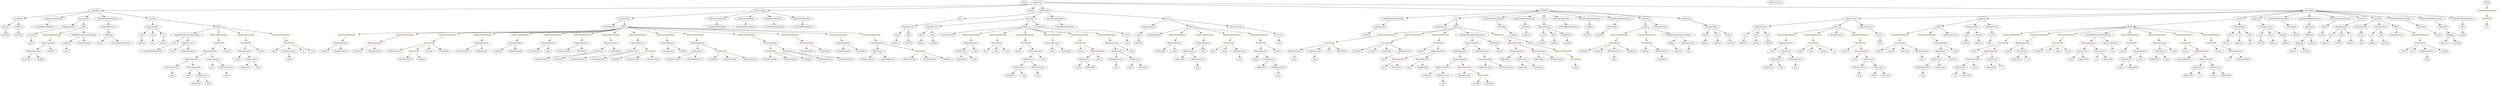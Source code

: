 strict digraph {
	graph [bb="0,0,18661,756"];
	node [label="\N"];
	Enter	[height=0.5,
		pos="7669.1,738",
		width=0.83628];
	ExpressionStatement_Unnamed_2	[color=orange,
		height=0.5,
		label=ExpressionStatement,
		pos="15027,450",
		width=2.458];
	FunctionCall_Unnamed_2	[color=orange,
		height=0.5,
		label=FunctionCall,
		pos="14942,378",
		width=1.6125];
	ExpressionStatement_Unnamed_2 -> FunctionCall_Unnamed_2	[pos="e,14962,395.31 15007,432.05 14996,423.16 14982,412.11 14971,402.41"];
	ElementaryTypeName_bool	[color=black,
		height=0.5,
		label=bool,
		pos="17631,378",
		width=0.76697];
	BinaryOperation_Unnamed_19	[color=brown,
		height=0.5,
		label=BinaryOperation,
		pos="7874.1,378",
		width=1.9867];
	Identifier__value_19	[color=black,
		height=0.5,
		label=_value,
		pos="7874.1,306",
		width=0.96103];
	BinaryOperation_Unnamed_19 -> Identifier__value_19	[pos="e,7874.1,324.1 7874.1,359.7 7874.1,352.41 7874.1,343.73 7874.1,335.54"];
	Identifier_totalSupply_1	[color=black,
		height=0.5,
		label=totalSupply,
		pos="7980.1,306",
		width=1.4739];
	BinaryOperation_Unnamed_19 -> Identifier_totalSupply_1	[pos="e,7956.7,322.43 7898.7,360.76 7913.2,351.2 7931.7,338.98 7947.4,328.61"];
	ParameterList_Unnamed_19	[color=black,
		height=0.5,
		label=ParameterList,
		pos="495.09,522",
		width=1.7095];
	Parameter_p_intou8	[color=black,
		height=0.5,
		label=p_intou8,
		pos="231.09,450",
		width=1.2105];
	ParameterList_Unnamed_19 -> Parameter_p_intou8	[pos="e,264.35,462.03 448.71,509.72 396.42,496.94 314.69,476.74 284.09,468 281.18,467.17 278.2,466.29 275.2,465.38"];
	FunctionDefinition_CustomToken	[color=black,
		height=0.5,
		label=CustomToken,
		pos="4670.1,594",
		width=1.7788];
	ParameterList_Unnamed_20	[color=black,
		height=0.5,
		label=ParameterList,
		pos="4558.1,522",
		width=1.7095];
	FunctionDefinition_CustomToken -> ParameterList_Unnamed_20	[pos="e,4583.4,538.82 4644.7,577.12 4629.4,567.54 4609.6,555.21 4592.9,544.74"];
	Block_Unnamed_11	[color=black,
		height=0.5,
		label=Block,
		pos="4670.1,522",
		width=0.90558];
	FunctionDefinition_CustomToken -> Block_Unnamed_11	[pos="e,4670.1,540.1 4670.1,575.7 4670.1,568.41 4670.1,559.73 4670.1,551.54"];
	Identifier_balanceOf_15	[color=black,
		height=0.5,
		label=balanceOf,
		pos="1494.1,18",
		width=1.3491];
	Identifier_assert	[color=black,
		height=0.5,
		label=assert,
		pos="16364,306",
		width=0.89172];
	ElementaryTypeName_uint_2	[color=black,
		height=0.5,
		label=uint,
		pos="1127.1,378",
		width=0.75];
	FunctionDefinition_transferFrom	[color=black,
		height=0.5,
		label=transferFrom,
		pos="13811,594",
		width=1.6402];
	ParameterList_Unnamed_5	[color=black,
		height=0.5,
		label=ParameterList,
		pos="13154,522",
		width=1.7095];
	FunctionDefinition_transferFrom -> ParameterList_Unnamed_5	[pos="e,13211,529.07 13756,587.12 13636,574.38 13353,544.22 13223,530.29"];
	Block_Unnamed_2	[color=black,
		height=0.5,
		label=Block,
		pos="13704,522",
		width=0.90558];
	FunctionDefinition_transferFrom -> Block_Unnamed_2	[pos="e,13725,536.47 13787,577.12 13771,566.87 13751,553.46 13734,542.55"];
	ParameterList_Unnamed_6	[color=black,
		height=0.5,
		label=ParameterList,
		pos="13919,522",
		width=1.7095];
	FunctionDefinition_transferFrom -> ParameterList_Unnamed_6	[pos="e,13895,538.9 13835,577.29 13850,567.81 13869,555.58 13885,545.14"];
	Identifier_Burn	[color=black,
		height=0.5,
		label=Burn,
		pos="9036.1,306",
		width=0.7947];
	VariableDeclaration_icoEndtime	[color=black,
		height=0.5,
		label=icoEndtime,
		pos="12039,522",
		width=1.46];
	ElementaryTypeName_uint256_13	[color=black,
		height=0.5,
		label=uint256,
		pos="11955,450",
		width=1.0442];
	VariableDeclaration_icoEndtime -> ElementaryTypeName_uint256_13	[pos="e,11973,466.1 12020,505.12 12009,495.7 11994,483.63 11982,473.27"];
	Identifier_balanceOf_6	[color=black,
		height=0.5,
		label=balanceOf,
		pos="15075,234",
		width=1.3491];
	ElementaryTypeName_uint8	[color=black,
		height=0.5,
		label=uint8,
		pos="18219,450",
		width=0.7947];
	Identifier_icoRatio_1	[color=black,
		height=0.5,
		label=icoRatio,
		pos="2444.1,306",
		width=1.1689];
	VariableDeclaration_meta	[color=black,
		height=0.5,
		label=meta,
		pos="1298.1,378",
		width=0.78084];
	UserDefinedTypeName_Unnamed_4	[color=black,
		height=0.5,
		label=UserDefinedTypeName,
		pos="1126.1,306",
		width=2.7214];
	VariableDeclaration_meta -> UserDefinedTypeName_Unnamed_4	[pos="e,1167.7,322.64 1275.9,366.55 1271,364.33 1265.9,362.05 1261.1,360 1233.9,348.44 1203.3,336.35 1178.1,326.64"];
	Identifier__value_11	[color=black,
		height=0.5,
		label=_value,
		pos="9358.1,234",
		width=0.96103];
	Identifier__from_5	[color=black,
		height=0.5,
		label=_from,
		pos="14010,90",
		width=0.93331];
	ElementaryTypeName_address_20	[color=black,
		height=0.5,
		label=address,
		pos="730.09,378",
		width=1.0996];
	NumberLiteral_Unnamed_6	[color=black,
		height=0.5,
		label=NumberLiteral,
		pos="6058.1,306",
		width=1.765];
	BinaryOperation_Unnamed_23	[color=brown,
		height=0.5,
		label=BinaryOperation,
		pos="11004,378",
		width=1.9867];
	TupleExpression_Unnamed	[color=black,
		height=0.5,
		label=TupleExpression,
		pos="10907,306",
		width=2.0422];
	BinaryOperation_Unnamed_23 -> TupleExpression_Unnamed	[pos="e,10930,323.39 10982,360.76 10969,351.64 10953,340.1 10939,330.06"];
	TupleExpression_Unnamed_1	[color=black,
		height=0.5,
		label=TupleExpression,
		pos="11072,306",
		width=2.0422];
	BinaryOperation_Unnamed_23 -> TupleExpression_Unnamed_1	[pos="e,11056,323.79 11021,360.05 11029,351.63 11039,341.28 11048,331.97"];
	Identifier_icoHolder_1	[color=black,
		height=0.5,
		label=icoHolder,
		pos="11821,306",
		width=1.3214];
	MemberAccess_Unnamed_12	[color=black,
		height=0.5,
		label=MemberAccess,
		pos="9647.1,306",
		width=1.9174];
	Identifier_msg_12	[color=black,
		height=0.5,
		label=msg,
		pos="9647.1,234",
		width=0.75];
	MemberAccess_Unnamed_12 -> Identifier_msg_12	[pos="e,9647.1,252.1 9647.1,287.7 9647.1,280.41 9647.1,271.73 9647.1,263.54"];
	BooleanLiteral_Unnamed_4	[color=black,
		height=0.5,
		label=BooleanLiteral,
		pos="7118.1,450",
		width=1.7788];
	ExpressionStatement_Unnamed_19	[color=orange,
		height=0.5,
		label=ExpressionStatement,
		pos="7289.1,450",
		width=2.458];
	BinaryOperation_Unnamed_17	[color=brown,
		height=0.5,
		label=BinaryOperation,
		pos="7288.1,378",
		width=1.9867];
	ExpressionStatement_Unnamed_19 -> BinaryOperation_Unnamed_17	[pos="e,7288.3,396.1 7288.8,431.7 7288.7,424.41 7288.6,415.73 7288.5,407.54"];
	BinaryOperation_Unnamed_34	[color=brown,
		height=0.5,
		label=BinaryOperation,
		pos="1462.1,234",
		width=1.9867];
	MemberAccess_Unnamed_18	[color=black,
		height=0.5,
		label=MemberAccess,
		pos="1312.1,162",
		width=1.9174];
	BinaryOperation_Unnamed_34 -> MemberAccess_Unnamed_18	[pos="e,1344.7,178.21 1429.2,217.64 1407.4,207.48 1378.7,194.06 1355.1,183.07"];
	BinaryOperation_Unnamed_35	[color=brown,
		height=0.5,
		label=BinaryOperation,
		pos="1471.1,162",
		width=1.9867];
	BinaryOperation_Unnamed_34 -> BinaryOperation_Unnamed_35	[pos="e,1468.9,180.1 1464.3,215.7 1465.3,208.32 1466.4,199.52 1467.5,191.25"];
	Identifier_balanceOf_12	[color=black,
		height=0.5,
		label=balanceOf,
		pos="7184.1,234",
		width=1.3491];
	Identifier__to_4	[color=black,
		height=0.5,
		label=_to,
		pos="15169,234",
		width=0.75];
	Mapping_Unnamed_2	[color=black,
		height=0.5,
		label=Mapping,
		pos="17156,378",
		width=1.2105];
	ElementaryTypeName_address_2	[color=black,
		height=0.5,
		label=address,
		pos="17108,306",
		width=1.0996];
	Mapping_Unnamed_2 -> ElementaryTypeName_address_2	[pos="e,17119,323.47 17145,360.41 17139,352.22 17132,342.14 17126,332.95"];
	ElementaryTypeName_uint256_2	[color=black,
		height=0.5,
		label=uint256,
		pos="17203,306",
		width=1.0442];
	Mapping_Unnamed_2 -> ElementaryTypeName_uint256_2	[pos="e,17192,323.47 17167,360.41 17173,352.22 17179,342.14 17186,332.95"];
	Identifier_require_2	[color=black,
		height=0.5,
		label=require,
		pos="14726,306",
		width=1.0026];
	Identifier_require_7	[color=black,
		height=0.5,
		label=require,
		pos="10618,306",
		width=1.0026];
	Identifier__value_23	[color=black,
		height=0.5,
		label=_value,
		pos="2035.1,306",
		width=0.96103];
	ContractDefinition_LockToken	[color=black,
		height=0.5,
		label=LockToken,
		pos="692.09,666",
		width=1.5016];
	StructDefinition_LockMeta	[color=black,
		height=0.5,
		label=LockMeta,
		pos="134.09,594",
		width=1.3491];
	ContractDefinition_LockToken -> StructDefinition_LockMeta	[pos="e,179.47,600.69 642.08,658.73 538.22,645.7 299.76,615.78 190.56,602.08"];
	InheritanceSpecifier_Unnamed_2	[color=black,
		height=0.5,
		label=InheritanceSpecifier,
		pos="384.09,594",
		width=2.3333];
	ContractDefinition_LockToken -> InheritanceSpecifier_Unnamed_2	[pos="e,440.28,607.77 648.29,655.05 596.85,643.35 510.96,623.84 451.13,610.24"];
	FunctionDefinition_bug_intou8	[color=black,
		height=0.5,
		label=bug_intou8,
		pos="607.09,594",
		width=1.46];
	ContractDefinition_LockToken -> FunctionDefinition_bug_intou8	[pos="e,626.7,611.15 672.38,648.76 661.43,639.75 647.63,628.39 635.54,618.43"];
	StateVariableDeclaration_Unnamed_11	[color=black,
		height=0.5,
		label=StateVariableDeclaration,
		pos="782.09,594",
		width=2.8184];
	ContractDefinition_LockToken -> StateVariableDeclaration_Unnamed_11	[pos="e,760.18,612.04 712.51,649.12 723.95,640.22 738.44,628.95 751.23,619"];
	FunctionDefinition__transfer_1	[color=black,
		height=0.5,
		label=_transfer,
		pos="1128.1,594",
		width=1.2105];
	ContractDefinition_LockToken -> FunctionDefinition__transfer_1	[pos="e,1087.8,601.47 740,657.31 822.69,644.03 991.51,616.93 1076.6,603.26"];
	Identifier_Transfer	[color=black,
		height=0.5,
		label=Transfer,
		pos="15207,306",
		width=1.1689];
	ElementaryTypeName_bool_3	[color=black,
		height=0.5,
		label=bool,
		pos="9524.1,378",
		width=0.76697];
	StateVariableDeclaration_Unnamed_7	[color=black,
		height=0.5,
		label=StateVariableDeclaration,
		pos="10474,594",
		width=2.8184];
	VariableDeclaration_icoBegintime	[color=black,
		height=0.5,
		label=icoBegintime,
		pos="10397,522",
		width=1.6264];
	StateVariableDeclaration_Unnamed_7 -> VariableDeclaration_icoBegintime	[pos="e,10415,539.55 10455,576.05 10446,567.39 10434,556.7 10424,547.19"];
	Parameter__to_2	[color=black,
		height=0.5,
		label=_to,
		pos="13023,450",
		width=0.75];
	ParameterList_Unnamed_5 -> Parameter__to_2	[pos="e,13044,461.98 13125,505.64 13104,494.29 13075,478.88 13054,467.32"];
	Parameter__from_1	[color=black,
		height=0.5,
		label=_from,
		pos="13111,450",
		width=0.93331];
	ParameterList_Unnamed_5 -> Parameter__from_1	[pos="e,13121,467.31 13144,504.05 13139,495.94 13133,486.04 13127,477.01"];
	Parameter__value_2	[color=black,
		height=0.5,
		label=_value,
		pos="13197,450",
		width=0.96103];
	ParameterList_Unnamed_5 -> Parameter__value_2	[pos="e,13187,467.31 13164,504.05 13169,495.94 13176,486.04 13181,477.01"];
	Identifier_balance	[color=black,
		height=0.5,
		label=balance,
		pos="12289,306",
		width=1.0719];
	ElementaryTypeName_uint256_18	[color=black,
		height=0.5,
		label=uint256,
		pos="11021,18",
		width=1.0442];
	FunctionCall_Unnamed_10	[color=orange,
		height=0.5,
		label=FunctionCall,
		pos="9149.1,378",
		width=1.6125];
	FunctionCall_Unnamed_10 -> Identifier_Burn	[pos="e,9055.8,319.24 9124,361.46 9106.8,350.78 9083.8,336.53 9065.6,325.29"];
	Identifier__value_14	[color=black,
		height=0.5,
		label=_value,
		pos="9117.1,306",
		width=0.96103];
	FunctionCall_Unnamed_10 -> Identifier__value_14	[pos="e,9124.7,323.62 9141.2,359.7 9137.6,351.95 9133.4,342.64 9129.4,334.02"];
	MemberAccess_Unnamed_7	[color=black,
		height=0.5,
		label=MemberAccess,
		pos="9239.1,306",
		width=1.9174];
	FunctionCall_Unnamed_10 -> MemberAccess_Unnamed_7	[pos="e,9218,323.39 9170,360.76 9181.6,351.73 9196.2,340.33 9209.1,330.35"];
	ParameterList_Unnamed_21	[color=black,
		height=0.5,
		label=ParameterList,
		pos="13266,738",
		width=1.7095];
	ElementaryTypeName_uint_1	[color=black,
		height=0.5,
		label=uint,
		pos="15811,306",
		width=0.75];
	Identifier__from_1	[color=black,
		height=0.5,
		label=_from,
		pos="15476,234",
		width=0.93331];
	MemberAccess_Unnamed_19	[color=black,
		height=0.5,
		label=MemberAccess,
		pos="2157.1,306",
		width=1.9174];
	Identifier_super	[color=black,
		height=0.5,
		label=super,
		pos="2157.1,234",
		width=0.864];
	MemberAccess_Unnamed_19 -> Identifier_super	[pos="e,2157.1,252.1 2157.1,287.7 2157.1,280.41 2157.1,271.73 2157.1,263.54"];
	ElementaryTypeName_address_18	[color=black,
		height=0.5,
		label=address,
		pos="12824,378",
		width=1.0996];
	Identifier__from_8	[color=black,
		height=0.5,
		label=_from,
		pos="8058.1,162",
		width=0.93331];
	Identifier_balanceOf_2	[color=black,
		height=0.5,
		label=balanceOf,
		pos="14899,162",
		width=1.3491];
	UserDefinedTypeName_Unnamed	[color=black,
		height=0.5,
		label=UserDefinedTypeName,
		pos="7969.1,522",
		width=2.7214];
	VariableDeclaration_from_1	[color=black,
		height=0.5,
		label=from,
		pos="6728.1,450",
		width=0.7947];
	ElementaryTypeName_address_13	[color=black,
		height=0.5,
		label=address,
		pos="6725.1,378",
		width=1.0996];
	VariableDeclaration_from_1 -> ElementaryTypeName_address_13	[pos="e,6725.8,396.1 6727.3,431.7 6727,424.41 6726.7,415.73 6726.3,407.54"];
	FunctionCall_Unnamed_8	[color=orange,
		height=0.5,
		label=FunctionCall,
		pos="14173,378",
		width=1.6125];
	Identifier__value_10	[color=black,
		height=0.5,
		label=_value,
		pos="14039,306",
		width=0.96103];
	FunctionCall_Unnamed_8 -> Identifier__value_10	[pos="e,14063,319.42 14144,361.98 14123,351.02 14095,336.13 14073,324.61"];
	Identifier__spender_1	[color=black,
		height=0.5,
		label=_spender,
		pos="14137,306",
		width=1.2521];
	FunctionCall_Unnamed_8 -> Identifier__spender_1	[pos="e,14146,323.79 14164,360.05 14160,352.23 14155,342.75 14151,333.98"];
	Identifier_Approval	[color=black,
		height=0.5,
		label=Approval,
		pos="14246,306",
		width=1.266];
	FunctionCall_Unnamed_8 -> Identifier_Approval	[pos="e,14229,322.99 14190,360.41 14200,351.57 14211,340.53 14221,330.79"];
	MemberAccess_Unnamed_4	[color=black,
		height=0.5,
		label=MemberAccess,
		pos="14379,306",
		width=1.9174];
	FunctionCall_Unnamed_8 -> MemberAccess_Unnamed_4	[pos="e,14338,320.89 14211,364 14244,352.89 14291,336.81 14327,324.56"];
	ExpressionStatement_Unnamed_32	[color=orange,
		height=0.5,
		label=ExpressionStatement,
		pos="381.09,450",
		width=2.458];
	BinaryOperation_Unnamed_36	[color=brown,
		height=0.5,
		label=BinaryOperation,
		pos="347.09,378",
		width=1.9867];
	ExpressionStatement_Unnamed_32 -> BinaryOperation_Unnamed_36	[pos="e,355.4,396.1 372.69,431.7 368.98,424.07 364.53,414.92 360.4,406.4"];
	FunctionDefinition_approve	[color=black,
		height=0.5,
		label=approve,
		pos="14786,594",
		width=1.1412];
	Block_Unnamed_3	[color=black,
		height=0.5,
		label=Block,
		pos="14453,522",
		width=0.90558];
	FunctionDefinition_approve -> Block_Unnamed_3	[pos="e,14483,529.37 14750,585.31 14687,572.17 14560,545.51 14495,531.71"];
	ParameterList_Unnamed_7	[color=black,
		height=0.5,
		label=ParameterList,
		pos="14716,522",
		width=1.7095];
	FunctionDefinition_approve -> ParameterList_Unnamed_7	[pos="e,14733,539.8 14770,577.12 14762,568.42 14751,557.45 14741,547.66"];
	ParameterList_Unnamed_8	[color=black,
		height=0.5,
		label=ParameterList,
		pos="14857,522",
		width=1.7095];
	FunctionDefinition_approve -> ParameterList_Unnamed_8	[pos="e,14841,539.31 14802,577.12 14811,568.29 14822,557.13 14833,547.24"];
	Identifier_icoSender_1	[color=black,
		height=0.5,
		label=icoSender,
		pos="10132,306",
		width=1.3353];
	NumberLiteral_Unnamed_25	[color=black,
		height=0.5,
		label=NumberLiteral,
		pos="5042.1,234",
		width=1.765];
	Identifier_require_1	[color=black,
		height=0.5,
		label=require,
		pos="15892,306",
		width=1.0026];
	VariableDeclaration_decimals	[color=black,
		height=0.5,
		label=decimals,
		pos="18050,522",
		width=1.1967];
	VariableDeclaration_decimals -> ElementaryTypeName_uint8	[pos="e,18196,461.38 18081,509 18107,498.45 18147,482.56 18181,468 18183,467.35 18184,466.67 18186,465.98"];
	ElementaryTypeName_uint256_9	[color=black,
		height=0.5,
		label=uint256,
		pos="8504.1,378",
		width=1.0442];
	Identifier_tokenValue	[color=black,
		height=0.5,
		label=tokenValue,
		pos="11489,234",
		width=1.4462];
	BinaryOperation_Unnamed_30	[color=brown,
		height=0.5,
		label=BinaryOperation,
		pos="11328,306",
		width=1.9867];
	Identifier_tokenValue_1	[color=black,
		height=0.5,
		label=tokenValue,
		pos="11231,234",
		width=1.4462];
	BinaryOperation_Unnamed_30 -> Identifier_tokenValue_1	[pos="e,11253,250.67 11306,288.76 11293,279.36 11276,267.38 11262,257.12"];
	IndexAccess_Unnamed_23	[color=black,
		height=0.5,
		label=IndexAccess,
		pos="11360,234",
		width=1.6402];
	BinaryOperation_Unnamed_30 -> IndexAccess_Unnamed_23	[pos="e,11352,252.1 11336,287.7 11339,280.07 11344,270.92 11348,262.4"];
	Identifier_balance_1	[color=black,
		height=0.5,
		label=balance,
		pos="11925,306",
		width=1.0719];
	Identifier_require_6	[color=black,
		height=0.5,
		label=require,
		pos="7624.1,306",
		width=1.0026];
	Identifier_require_5	[color=black,
		height=0.5,
		label=require,
		pos="8087.1,306",
		width=1.0026];
	Identifier__from	[color=black,
		height=0.5,
		label=_from,
		pos="15856,162",
		width=0.93331];
	Identifier_LockMeta_3	[color=black,
		height=0.5,
		label=LockMeta,
		pos="5341.1,234",
		width=1.3491];
	Identifier_balanceOf_13	[color=black,
		height=0.5,
		label=balanceOf,
		pos="11362,162",
		width=1.3491];
	Identifier_Burn_1	[color=black,
		height=0.5,
		label=Burn,
		pos="7369.1,306",
		width=0.7947];
	Identifier_msg_9	[color=black,
		height=0.5,
		label=msg,
		pos="8355.1,162",
		width=0.75];
	Identifier_now	[color=black,
		height=0.5,
		label=now,
		pos="10521,162",
		width=0.75];
	BinaryOperation_Unnamed_32	[color=brown,
		height=0.5,
		label=BinaryOperation,
		pos="1568.1,306",
		width=1.9867];
	BinaryOperation_Unnamed_32 -> BinaryOperation_Unnamed_34	[pos="e,1486.5,251.15 1543.5,288.76 1529.3,279.4 1511.3,267.49 1495.8,257.26"];
	BinaryOperation_Unnamed_33	[color=brown,
		height=0.5,
		label=BinaryOperation,
		pos="1623.1,234",
		width=1.9867];
	BinaryOperation_Unnamed_32 -> BinaryOperation_Unnamed_33	[pos="e,1609.9,251.79 1581.4,288.05 1587.8,279.89 1595.7,269.91 1602.8,260.82"];
	FunctionCall_Unnamed	[color=orange,
		height=0.5,
		label=FunctionCall,
		pos="16478,378",
		width=1.6125];
	Identifier_require	[color=black,
		height=0.5,
		label=require,
		pos="16612,306",
		width=1.0026];
	FunctionCall_Unnamed -> Identifier_require	[pos="e,16588,319.65 16507,361.98 16528,351.09 16556,336.32 16578,324.83"];
	BinaryOperation_Unnamed	[color=brown,
		height=0.5,
		label=BinaryOperation,
		pos="16738,306",
		width=1.9867];
	FunctionCall_Unnamed -> BinaryOperation_Unnamed	[pos="e,16691,319.76 16521,365.44 16564,353.77 16632,335.66 16680,322.69"];
	Identifier_LockMeta_1	[color=black,
		height=0.5,
		label=LockMeta,
		pos="4622.1,234",
		width=1.3491];
	InheritanceSpecifier_Unnamed_5	[color=black,
		height=0.5,
		label=InheritanceSpecifier,
		pos="4845.1,594",
		width=2.3333];
	UserDefinedTypeName_Unnamed_7	[color=black,
		height=0.5,
		label=UserDefinedTypeName,
		pos="4827.1,522",
		width=2.7214];
	InheritanceSpecifier_Unnamed_5 -> UserDefinedTypeName_Unnamed_7	[pos="e,4831.5,540.1 4840.6,575.7 4838.7,568.32 4836.5,559.52 4834.4,551.25"];
	FunctionCall_Unnamed_18	[color=orange,
		height=0.5,
		label=FunctionCall,
		pos="9917.1,378",
		width=1.6125];
	FunctionCall_Unnamed_18 -> MemberAccess_Unnamed_12	[pos="e,9694.9,319.4 9873.7,365.75 9828.3,353.97 9756.6,335.38 9706,322.27"];
	MemberAccess_Unnamed_13	[color=black,
		height=0.5,
		label=MemberAccess,
		pos="9803.1,306",
		width=1.9174];
	FunctionCall_Unnamed_18 -> MemberAccess_Unnamed_13	[pos="e,9829.1,322.98 9891.8,361.46 9876.2,351.9 9856,339.5 9838.8,328.94"];
	Identifier_ICO	[color=black,
		height=0.5,
		label=ICO,
		pos="9917.1,306",
		width=0.75311];
	FunctionCall_Unnamed_18 -> Identifier_ICO	[pos="e,9917.1,324.1 9917.1,359.7 9917.1,352.41 9917.1,343.73 9917.1,335.54"];
	Identifier_tokenValue_3	[color=black,
		height=0.5,
		label=tokenValue,
		pos="10014,306",
		width=1.4462];
	FunctionCall_Unnamed_18 -> Identifier_tokenValue_3	[pos="e,9992.5,322.58 9939.1,361.12 9952.2,351.65 9969.1,339.5 9983.5,329.11"];
	Identifier_msg_13	[color=black,
		height=0.5,
		label=msg,
		pos="9803.1,234",
		width=0.75];
	MemberAccess_Unnamed_13 -> Identifier_msg_13	[pos="e,9803.1,252.1 9803.1,287.7 9803.1,280.41 9803.1,271.73 9803.1,263.54"];
	NumberLiteral_Unnamed_1	[color=black,
		height=0.5,
		label=NumberLiteral,
		pos="10931,90",
		width=1.765];
	ElementaryTypeName_address_11	[color=black,
		height=0.5,
		label=address,
		pos="13014,378",
		width=1.0996];
	Parameter__to_2 -> ElementaryTypeName_address_11	[pos="e,13016,396.1 13021,431.7 13020,424.32 13019,415.52 13018,407.25"];
	UserDefinedTypeName_Unnamed_5	[color=black,
		height=0.5,
		label=UserDefinedTypeName,
		pos="5041.1,522",
		width=2.7214];
	BinaryOperation_Unnamed_46	[color=brown,
		height=0.5,
		label=BinaryOperation,
		pos="6328.1,378",
		width=1.9867];
	NumberLiteral_Unnamed_14	[color=black,
		height=0.5,
		label=NumberLiteral,
		pos="6328.1,306",
		width=1.765];
	BinaryOperation_Unnamed_46 -> NumberLiteral_Unnamed_14	[pos="e,6328.1,324.1 6328.1,359.7 6328.1,352.41 6328.1,343.73 6328.1,335.54"];
	Identifier_icoSender_2	[color=black,
		height=0.5,
		label=icoSender,
		pos="6458.1,306",
		width=1.3353];
	BinaryOperation_Unnamed_46 -> Identifier_icoSender_2	[pos="e,6431.7,321.23 6357.3,361.29 6376.3,351.01 6401.4,337.51 6421.8,326.54"];
	Identifier_msg_10	[color=black,
		height=0.5,
		label=msg,
		pos="10775,18",
		width=0.75];
	ElementaryTypeName_address_4	[color=black,
		height=0.5,
		label=address,
		pos="17546,378",
		width=1.0996];
	IndexAccess_Unnamed_12	[color=black,
		height=0.5,
		label=IndexAccess,
		pos="13253,234",
		width=1.6402];
	Identifier_allowance_1	[color=black,
		height=0.5,
		label=allowance,
		pos="13188,162",
		width=1.3076];
	IndexAccess_Unnamed_12 -> Identifier_allowance_1	[pos="e,13203,179.47 13238,216.41 13230,207.87 13220,197.28 13211,187.79"];
	Identifier__from_6	[color=black,
		height=0.5,
		label=_from,
		pos="13287,162",
		width=0.93331];
	IndexAccess_Unnamed_12 -> Identifier__from_6	[pos="e,13279,179.62 13261,215.7 13265,207.87 13270,198.44 13274,189.73"];
	BinaryOperation_Unnamed_14	[color=brown,
		height=0.5,
		label=BinaryOperation,
		pos="8731.1,378",
		width=1.9867];
	Identifier_totalSupply	[color=black,
		height=0.5,
		label=totalSupply,
		pos="8625.1,306",
		width=1.4739];
	BinaryOperation_Unnamed_14 -> Identifier_totalSupply	[pos="e,8648.5,322.43 8706.5,360.76 8692,351.2 8673.5,338.98 8657.8,328.61"];
	Identifier__value_13	[color=black,
		height=0.5,
		label=_value,
		pos="8731.1,306",
		width=0.96103];
	BinaryOperation_Unnamed_14 -> Identifier__value_13	[pos="e,8731.1,324.1 8731.1,359.7 8731.1,352.41 8731.1,343.73 8731.1,335.54"];
	FunctionDefinition__transfer	[color=black,
		height=0.5,
		label=_transfer,
		pos="16694,594",
		width=1.2105];
	Block_Unnamed	[color=black,
		height=0.5,
		label=Block,
		pos="15890,522",
		width=0.90558];
	FunctionDefinition__transfer -> Block_Unnamed	[pos="e,15922,525.79 16652,589.31 16513,577.23 16073,538.93 15933,526.76"];
	ParameterList_Unnamed_2	[color=black,
		height=0.5,
		label=ParameterList,
		pos="16694,522",
		width=1.7095];
	FunctionDefinition__transfer -> ParameterList_Unnamed_2	[pos="e,16694,540.1 16694,575.7 16694,568.41 16694,559.73 16694,551.54"];
	VariableDeclaration_vundflw1	[color=black,
		height=0.5,
		label=vundflw1,
		pos="482.09,378",
		width=1.2521];
	ElementaryTypeName_uint8_2	[color=black,
		height=0.5,
		label=uint8,
		pos="482.09,306",
		width=0.7947];
	VariableDeclaration_vundflw1 -> ElementaryTypeName_uint8_2	[pos="e,482.09,324.1 482.09,359.7 482.09,352.41 482.09,343.73 482.09,335.54"];
	ElementaryTypeName_uint256_7	[color=black,
		height=0.5,
		label=uint256,
		pos="14656,378",
		width=1.0442];
	ExpressionStatement_Unnamed_26	[color=orange,
		height=0.5,
		label=ExpressionStatement,
		pos="10388,450",
		width=2.458];
	ExpressionStatement_Unnamed_26 -> FunctionCall_Unnamed_18	[pos="e,9969.8,385.92 10323,437.37 10313,435.51 10302,433.66 10291,432 10182,414.77 10055,397.35 9980.9,387.39"];
	Identifier__to_3	[color=black,
		height=0.5,
		label=_to,
		pos="15676,234",
		width=0.75];
	VariableDeclaration_from	[color=black,
		height=0.5,
		label=from,
		pos="17395,450",
		width=0.7947];
	ElementaryTypeName_address_3	[color=black,
		height=0.5,
		label=address,
		pos="17356,378",
		width=1.0996];
	VariableDeclaration_from -> ElementaryTypeName_address_3	[pos="e,17365,395.63 17386,432.76 17382,424.67 17376,414.66 17371,405.49"];
	ExpressionStatement_Unnamed_22	[color=orange,
		height=0.5,
		label=ExpressionStatement,
		pos="7484.1,450",
		width=2.458];
	FunctionCall_Unnamed_13	[color=orange,
		height=0.5,
		label=FunctionCall,
		pos="7466.1,378",
		width=1.6125];
	ExpressionStatement_Unnamed_22 -> FunctionCall_Unnamed_13	[pos="e,7470.5,396.1 7479.6,431.7 7477.7,424.32 7475.5,415.52 7473.4,407.25"];
	Parameter__to_1	[color=black,
		height=0.5,
		label=_to,
		pos="17716,450",
		width=0.75];
	ElementaryTypeName_address_9	[color=black,
		height=0.5,
		label=address,
		pos="17716,378",
		width=1.0996];
	Parameter__to_1 -> ElementaryTypeName_address_9	[pos="e,17716,396.1 17716,431.7 17716,424.41 17716,415.73 17716,407.54"];
	ExpressionStatement_Unnamed_18	[color=orange,
		height=0.5,
		label=ExpressionStatement,
		pos="7679.1,450",
		width=2.458];
	FunctionCall_Unnamed_12	[color=orange,
		height=0.5,
		label=FunctionCall,
		pos="7679.1,378",
		width=1.6125];
	ExpressionStatement_Unnamed_18 -> FunctionCall_Unnamed_12	[pos="e,7679.1,396.1 7679.1,431.7 7679.1,424.41 7679.1,415.73 7679.1,407.54"];
	FunctionDefinition_ico	[color=black,
		height=0.5,
		label=ico,
		pos="10927,594",
		width=0.75];
	ParameterList_Unnamed_16	[color=black,
		height=0.5,
		label=ParameterList,
		pos="10815,522",
		width=1.7095];
	FunctionDefinition_ico -> ParameterList_Unnamed_16	[pos="e,10840,538.81 10908,580.97 10892,571.05 10869,556.72 10850,544.79"];
	Block_Unnamed_6	[color=black,
		height=0.5,
		label=Block,
		pos="10927,522",
		width=0.90558];
	FunctionDefinition_ico -> Block_Unnamed_6	[pos="e,10927,540.1 10927,575.7 10927,568.41 10927,559.73 10927,551.54"];
	Identifier_decimals_1	[color=black,
		height=0.5,
		label=decimals,
		pos="2693.1,306",
		width=1.1967];
	NumberLiteral_Unnamed_2	[color=black,
		height=0.5,
		label=NumberLiteral,
		pos="11087,162",
		width=1.765];
	BinaryOperation_Unnamed_45	[color=brown,
		height=0.5,
		label=BinaryOperation,
		pos="4346.1,378",
		width=1.9867];
	NumberLiteral_Unnamed_13	[color=black,
		height=0.5,
		label=NumberLiteral,
		pos="4212.1,306",
		width=1.765];
	BinaryOperation_Unnamed_45 -> NumberLiteral_Unnamed_13	[pos="e,4241.6,322.42 4316,361.29 4297,351.36 4272.2,338.41 4251.6,327.66"];
	Identifier_icoEndtime_1	[color=black,
		height=0.5,
		label=icoEndtime,
		pos="4346.1,306",
		width=1.46];
	BinaryOperation_Unnamed_45 -> Identifier_icoEndtime_1	[pos="e,4346.1,324.1 4346.1,359.7 4346.1,352.41 4346.1,343.73 4346.1,335.54"];
	BinaryOperation_Unnamed_25	[color=brown,
		height=0.5,
		label=BinaryOperation,
		pos="10773,162",
		width=1.9867];
	Identifier_icoRatio	[color=black,
		height=0.5,
		label=icoRatio,
		pos="10646,90",
		width=1.1689];
	BinaryOperation_Unnamed_25 -> Identifier_icoRatio	[pos="e,10671,104.7 10744,145.12 10725,134.74 10701,121.14 10681,110.16"];
	MemberAccess_Unnamed_10	[color=black,
		height=0.5,
		label=MemberAccess,
		pos="10775,90",
		width=1.9174];
	BinaryOperation_Unnamed_25 -> MemberAccess_Unnamed_10	[pos="e,10775,108.1 10774,143.7 10774,136.41 10774,127.73 10774,119.54"];
	ExpressionStatement_Unnamed_12	[color=orange,
		height=0.5,
		label=ExpressionStatement,
		pos="14173,450",
		width=2.458];
	ExpressionStatement_Unnamed_12 -> FunctionCall_Unnamed_8	[pos="e,14173,396.1 14173,431.7 14173,424.41 14173,415.73 14173,407.54"];
	ExpressionStatement_Unnamed_48	[color=orange,
		height=0.5,
		label=ExpressionStatement,
		pos="18572,666",
		width=2.458];
	FunctionCall_Unnamed_30	[color=orange,
		height=0.5,
		label=FunctionCall,
		pos="18572,594",
		width=1.6125];
	ExpressionStatement_Unnamed_48 -> FunctionCall_Unnamed_30	[pos="e,18572,612.1 18572,647.7 18572,640.41 18572,631.73 18572,623.54"];
	IndexAccess_Unnamed_13	[color=black,
		height=0.5,
		label=IndexAccess,
		pos="14525,306",
		width=1.6402];
	IndexAccess_Unnamed_14	[color=black,
		height=0.5,
		label=IndexAccess,
		pos="14504,234",
		width=1.6402];
	IndexAccess_Unnamed_13 -> IndexAccess_Unnamed_14	[pos="e,14509,252.1 14520,287.7 14518,280.24 14515,271.32 14512,262.97"];
	Identifier__spender	[color=black,
		height=0.5,
		label=_spender,
		pos="14626,234",
		width=1.2521];
	IndexAccess_Unnamed_13 -> Identifier__spender	[pos="e,14604,250.1 14548,289.12 14562,279.43 14580,266.92 14595,256.37"];
	ElementaryTypeName_address_12	[color=black,
		height=0.5,
		label=address,
		pos="14753,378",
		width=1.0996];
	ElementaryTypeName_address_19	[color=black,
		height=0.5,
		label=address,
		pos="12727,378",
		width=1.0996];
	BinaryOperation_Unnamed_37	[color=brown,
		height=0.5,
		label=BinaryOperation,
		pos="233.09,306",
		width=1.9867];
	BinaryOperation_Unnamed_36 -> BinaryOperation_Unnamed_37	[pos="e,259.12,322.98 320.94,360.94 305.44,351.43 285.59,339.24 268.68,328.86"];
	Identifier_vundflw1	[color=black,
		height=0.5,
		label=vundflw1,
		pos="368.09,306",
		width=1.2521];
	BinaryOperation_Unnamed_36 -> Identifier_vundflw1	[pos="e,362.96,324.1 352.28,359.7 354.52,352.24 357.19,343.32 359.7,334.97"];
	ExpressionStatement_Unnamed_4	[color=orange,
		height=0.5,
		label=ExpressionStatement,
		pos="15234,450",
		width=2.458];
	BinaryOperation_Unnamed_6	[color=brown,
		height=0.5,
		label=BinaryOperation,
		pos="15090,378",
		width=1.9867];
	ExpressionStatement_Unnamed_4 -> BinaryOperation_Unnamed_6	[pos="e,15122,394.5 15201,432.94 15181,422.97 15154,410.08 15132,399.39"];
	ElementaryTypeName_uint256_21	[color=black,
		height=0.5,
		label=uint256,
		pos="132.09,450",
		width=1.0442];
	Identifier_this	[color=black,
		height=0.5,
		label=this,
		pos="12623,306",
		width=0.75];
	ElementaryTypeName_uint256_17	[color=black,
		height=0.5,
		label=uint256,
		pos="11201,306",
		width=1.0442];
	Identifier_icoHolder_2	[color=black,
		height=0.5,
		label=icoHolder,
		pos="3733.1,306",
		width=1.3214];
	Identifier__value_6	[color=black,
		height=0.5,
		label=_value,
		pos="13859,234",
		width=0.96103];
	ElementaryTypeName_string	[color=black,
		height=0.5,
		label=string,
		pos="18402,450",
		width=0.864];
	Identifier_msg_8	[color=black,
		height=0.5,
		label=msg,
		pos="7767.1,90",
		width=0.75];
	BinaryOperation_Unnamed_3	[color=brown,
		height=0.5,
		label=BinaryOperation,
		pos="14774,234",
		width=1.9867];
	IndexAccess_Unnamed_1	[color=black,
		height=0.5,
		label=IndexAccess,
		pos="14674,162",
		width=1.6402];
	BinaryOperation_Unnamed_3 -> IndexAccess_Unnamed_1	[pos="e,14697,179.07 14751,216.59 14737,207.31 14721,195.57 14706,185.44"];
	Identifier__value_1	[color=black,
		height=0.5,
		label=_value,
		pos="14786,162",
		width=0.96103];
	BinaryOperation_Unnamed_3 -> Identifier__value_1	[pos="e,14783,180.1 14777,215.7 14778,208.32 14780,199.52 14781,191.25"];
	NumberLiteral_Unnamed_10	[color=black,
		height=0.5,
		label=NumberLiteral,
		pos="2963.1,306",
		width=1.765];
	NumberLiteral_Unnamed_18	[color=black,
		height=0.5,
		label=NumberLiteral,
		pos="5761.1,234",
		width=1.765];
	ExpressionStatement_Unnamed_21	[color=orange,
		height=0.5,
		label=ExpressionStatement,
		pos="7874.1,450",
		width=2.458];
	ExpressionStatement_Unnamed_21 -> BinaryOperation_Unnamed_19	[pos="e,7874.1,396.1 7874.1,431.7 7874.1,424.41 7874.1,415.73 7874.1,407.54"];
	ElementaryTypeName_address_7	[color=black,
		height=0.5,
		label=address,
		pos="16594,378",
		width=1.0996];
	Identifier__to_6	[color=black,
		height=0.5,
		label=_to,
		pos="15294,306",
		width=0.75];
	ExpressionStatement_Unnamed_39	[color=orange,
		height=0.5,
		label=ExpressionStatement,
		pos="2640.1,450",
		width=2.458];
	BinaryOperation_Unnamed_43	[color=brown,
		height=0.5,
		label=BinaryOperation,
		pos="2568.1,378",
		width=1.9867];
	ExpressionStatement_Unnamed_39 -> BinaryOperation_Unnamed_43	[pos="e,2585.4,395.79 2622.7,432.05 2613.9,423.54 2603.1,413.07 2593.5,403.68"];
	Identifier_meta_1	[color=black,
		height=0.5,
		label=meta,
		pos="1312.1,90",
		width=0.78084];
	MemberAccess_Unnamed_18 -> Identifier_meta_1	[pos="e,1312.1,108.1 1312.1,143.7 1312.1,136.41 1312.1,127.73 1312.1,119.54"];
	Identifier__value_22	[color=black,
		height=0.5,
		label=_value,
		pos="1432.1,90",
		width=0.96103];
	VariableDeclaration_icoHolder	[color=black,
		height=0.5,
		label=icoHolder,
		pos="11229,522",
		width=1.3214];
	ElementaryTypeName_address_16	[color=black,
		height=0.5,
		label=address,
		pos="11305,450",
		width=1.0996];
	VariableDeclaration_icoHolder -> ElementaryTypeName_address_16	[pos="e,11288,466.58 11246,505.12 11256,496.01 11269,484.42 11280,474.3"];
	Identifier_balanceOf_11	[color=black,
		height=0.5,
		label=balanceOf,
		pos="8158.1,162",
		width=1.3491];
	Identifier_lockedAddresses_4	[color=black,
		height=0.5,
		label=lockedAddresses,
		pos="5199.1,234",
		width=2.0838];
	NumberLiteral_Unnamed_21	[color=black,
		height=0.5,
		label=NumberLiteral,
		pos="4752.1,234",
		width=1.765];
	Identifier__to_1	[color=black,
		height=0.5,
		label=_to,
		pos="14627,90",
		width=0.75];
	ExpressionStatement_Unnamed_9	[color=orange,
		height=0.5,
		label=ExpressionStatement,
		pos="13338,450",
		width=2.458];
	Block_Unnamed_2 -> ExpressionStatement_Unnamed_9	[pos="e,13401,463.01 13674,515.15 13616,504.23 13492,480.46 13412,465.12"];
	ExpressionStatement_Unnamed_10	[color=orange,
		height=0.5,
		label=ExpressionStatement,
		pos="13533,450",
		width=2.458];
	Block_Unnamed_2 -> ExpressionStatement_Unnamed_10	[pos="e,13571,466.62 13678,510.52 13653,500.07 13613,483.76 13582,470.85"];
	BooleanLiteral_Unnamed_1	[color=black,
		height=0.5,
		label=BooleanLiteral,
		pos="13704,450",
		width=1.7788];
	Block_Unnamed_2 -> BooleanLiteral_Unnamed_1	[pos="e,13704,468.1 13704,503.7 13704,496.41 13704,487.73 13704,479.54"];
	ExpressionStatement_Unnamed_8	[color=orange,
		height=0.5,
		label=ExpressionStatement,
		pos="13875,450",
		width=2.458];
	Block_Unnamed_2 -> ExpressionStatement_Unnamed_8	[pos="e,13837,466.62 13730,510.52 13755,500.07 13795,483.76 13827,470.85"];
	ParameterList_Unnamed_1	[color=black,
		height=0.5,
		label=ParameterList,
		pos="16889,522",
		width=1.7095];
	VariableDeclaration_value_1	[color=black,
		height=0.5,
		label=value,
		pos="16856,450",
		width=0.82242];
	ParameterList_Unnamed_1 -> VariableDeclaration_value_1	[pos="e,16864,467.62 16881,503.7 16877,495.95 16873,486.64 16869,478.02"];
	VariableDeclaration_owner	[color=black,
		height=0.5,
		label=owner,
		pos="16937,450",
		width=0.93331];
	ParameterList_Unnamed_1 -> VariableDeclaration_owner	[pos="e,16926,467.31 16901,504.05 16906,495.85 16913,485.83 16919,476.71"];
	VariableDeclaration_spender	[color=black,
		height=0.5,
		label=spender,
		pos="17029,450",
		width=1.1135];
	ParameterList_Unnamed_1 -> VariableDeclaration_spender	[pos="e,17003,464.11 16919,505.98 16941,495.18 16970,480.57 16993,469.12"];
	VariableDeclaration_amount	[color=black,
		height=0.5,
		label=amount,
		pos="38.09,522",
		width=1.0581];
	StructDefinition_LockMeta -> VariableDeclaration_amount	[pos="e,58.025,537.54 112.78,577.46 99.372,567.68 81.882,554.93 67.198,544.22"];
	VariableDeclaration_endtime	[color=black,
		height=0.5,
		label=endtime,
		pos="134.09,522",
		width=1.0996];
	StructDefinition_LockMeta -> VariableDeclaration_endtime	[pos="e,134.09,540.1 134.09,575.7 134.09,568.41 134.09,559.73 134.09,551.54"];
	NumberLiteral_Unnamed_3	[color=black,
		height=0.5,
		label=NumberLiteral,
		pos="11232,162",
		width=1.765];
	FunctionCall_Unnamed_25	[color=orange,
		height=0.5,
		label=FunctionCall,
		pos="3103.1,306",
		width=1.6125];
	NumberLiteral_Unnamed_9	[color=black,
		height=0.5,
		label=NumberLiteral,
		pos="3042.1,234",
		width=1.765];
	FunctionCall_Unnamed_25 -> NumberLiteral_Unnamed_9	[pos="e,3056.9,251.96 3088.6,288.41 3081.4,280.08 3072.4,269.8 3064.3,260.49"];
	ElementaryTypeName_address_23	[color=black,
		height=0.5,
		label=address,
		pos="3163.1,234",
		width=1.0996];
	FunctionCall_Unnamed_25 -> ElementaryTypeName_address_23	[pos="e,3149.4,250.99 3117.3,288.41 3124.7,279.83 3133.8,269.19 3141.9,259.67"];
	ExpressionStatement_Unnamed_17	[color=orange,
		height=0.5,
		label=ExpressionStatement,
		pos="8069.1,450",
		width=2.458];
	FunctionCall_Unnamed_11	[color=orange,
		height=0.5,
		label=FunctionCall,
		pos="8087.1,378",
		width=1.6125];
	ExpressionStatement_Unnamed_17 -> FunctionCall_Unnamed_11	[pos="e,8082.7,396.1 8073.5,431.7 8075.4,424.32 8077.7,415.52 8079.8,407.25"];
	NumberLiteral_Unnamed_27	[color=black,
		height=0.5,
		label=NumberLiteral,
		pos="5471.1,234",
		width=1.765];
	UserDefinedTypeName_Unnamed_6	[color=black,
		height=0.5,
		label=UserDefinedTypeName,
		pos="5255.1,522",
		width=2.7214];
	Identifier__transfer_2	[color=black,
		height=0.5,
		label=_transfer,
		pos="10242,306",
		width=1.2105];
	MemberAccess_Unnamed_16	[color=black,
		height=0.5,
		label=MemberAccess,
		pos="12051,306",
		width=1.9174];
	Identifier_msg_14	[color=black,
		height=0.5,
		label=msg,
		pos="12051,234",
		width=0.75];
	MemberAccess_Unnamed_16 -> Identifier_msg_14	[pos="e,12051,252.1 12051,287.7 12051,280.41 12051,271.73 12051,263.54"];
	ElementaryTypeName_uint256_12	[color=black,
		height=0.5,
		label=uint256,
		pos="10244,450",
		width=1.0442];
	NumberLiteral_Unnamed_23	[color=black,
		height=0.5,
		label=NumberLiteral,
		pos="6794.1,234",
		width=1.765];
	ElementaryTypeName_uint256_15	[color=black,
		height=0.5,
		label=uint256,
		pos="11723,378",
		width=1.0442];
	StateVariableDeclaration_Unnamed_10	[color=black,
		height=0.5,
		label=StateVariableDeclaration,
		pos="11172,594",
		width=2.8184];
	StateVariableDeclaration_Unnamed_10 -> VariableDeclaration_icoHolder	[pos="e,11216,539.62 11186,575.7 11193,567.44 11201,557.39 11208,548.3"];
	Parameter__from_3	[color=black,
		height=0.5,
		label=_from,
		pos="1042.1,450",
		width=0.93331];
	ElementaryTypeName_address_21	[color=black,
		height=0.5,
		label=address,
		pos="1042.1,378",
		width=1.0996];
	Parameter__from_3 -> ElementaryTypeName_address_21	[pos="e,1042.1,396.1 1042.1,431.7 1042.1,424.41 1042.1,415.73 1042.1,407.54"];
	Parameter__value_6	[color=black,
		height=0.5,
		label=_value,
		pos="1128.1,450",
		width=0.96103];
	Parameter__value_6 -> ElementaryTypeName_uint_2	[pos="e,1127.3,396.1 1127.8,431.7 1127.7,424.41 1127.6,415.73 1127.5,407.54"];
	Identifier_msg_1	[color=black,
		height=0.5,
		label=msg,
		pos="13898,90",
		width=0.75];
	BinaryOperation_Unnamed_27	[color=brown,
		height=0.5,
		label=BinaryOperation,
		pos="11087,234",
		width=1.9867];
	BinaryOperation_Unnamed_27 -> NumberLiteral_Unnamed_2	[pos="e,11087,180.1 11087,215.7 11087,208.41 11087,199.73 11087,191.54"];
	BinaryOperation_Unnamed_27 -> NumberLiteral_Unnamed_3	[pos="e,11201,178.01 11119,217.46 11140,207.31 11168,193.95 11191,183.01"];
	ExpressionStatement_Unnamed_36	[color=orange,
		height=0.5,
		label=ExpressionStatement,
		pos="3015.1,450",
		width=2.458];
	BinaryOperation_Unnamed_41	[color=brown,
		height=0.5,
		label=BinaryOperation,
		pos="2818.1,378",
		width=1.9867];
	ExpressionStatement_Unnamed_36 -> BinaryOperation_Unnamed_41	[pos="e,2858.4,393.32 2972.3,433.81 2941.9,423.01 2901,408.45 2868.9,397.06"];
	Identifier_lockedAddresses_2	[color=black,
		height=0.5,
		label=lockedAddresses,
		pos="4335.1,234",
		width=2.0838];
	ElementaryTypeName_address_10	[color=black,
		height=0.5,
		label=address,
		pos="13111,378",
		width=1.0996];
	Parameter__from_1 -> ElementaryTypeName_address_10	[pos="e,13111,396.1 13111,431.7 13111,424.41 13111,415.73 13111,407.54"];
	Mapping_Unnamed	[color=black,
		height=0.5,
		label=Mapping,
		pos="18309,450",
		width=1.2105];
	ElementaryTypeName_address	[color=black,
		height=0.5,
		label=address,
		pos="18261,378",
		width=1.0996];
	Mapping_Unnamed -> ElementaryTypeName_address	[pos="e,18272,395.47 18298,432.41 18292,424.22 18285,414.14 18279,404.95"];
	ElementaryTypeName_uint256_1	[color=black,
		height=0.5,
		label=uint256,
		pos="18356,378",
		width=1.0442];
	Mapping_Unnamed -> ElementaryTypeName_uint256_1	[pos="e,18345,395.47 18320,432.41 18326,424.22 18332,414.14 18339,404.95"];
	Identifier__value_21	[color=black,
		height=0.5,
		label=_value,
		pos="1802.1,234",
		width=0.96103];
	Parameter__value_1	[color=black,
		height=0.5,
		label=_value,
		pos="17796,450",
		width=0.96103];
	ElementaryTypeName_uint256_5	[color=black,
		height=0.5,
		label=uint256,
		pos="17811,378",
		width=1.0442];
	Parameter__value_1 -> ElementaryTypeName_uint256_5	[pos="e,17807,396.1 17800,431.7 17801,424.32 17803,415.52 17805,407.25"];
	UserDefinedTypeName_Unnamed_8	[color=black,
		height=0.5,
		label=UserDefinedTypeName,
		pos="5469.1,522",
		width=2.7214];
	NumberLiteral_Unnamed_24	[color=black,
		height=0.5,
		label=NumberLiteral,
		pos="6939.1,234",
		width=1.765];
	Identifier__from_3	[color=black,
		height=0.5,
		label=_from,
		pos="16564,90",
		width=0.93331];
	FunctionCall_Unnamed_7	[color=orange,
		height=0.5,
		label=FunctionCall,
		pos="13533,378",
		width=1.6125];
	Identifier__value_8	[color=black,
		height=0.5,
		label=_value,
		pos="13438,306",
		width=0.96103];
	FunctionCall_Unnamed_7 -> Identifier__value_8	[pos="e,13457,321.16 13512,361.12 13498,351.26 13481,338.47 13466,327.81"];
	Identifier__from_7	[color=black,
		height=0.5,
		label=_from,
		pos="13524,306",
		width=0.93331];
	FunctionCall_Unnamed_7 -> Identifier__from_7	[pos="e,13526,324.1 13531,359.7 13530,352.32 13529,343.52 13528,335.25"];
	Identifier__transfer_1	[color=black,
		height=0.5,
		label=_transfer,
		pos="13619,306",
		width=1.2105];
	FunctionCall_Unnamed_7 -> Identifier__transfer_1	[pos="e,13600,322.43 13553,360.76 13564,351.47 13579,339.67 13591,329.49"];
	Identifier__to_8	[color=black,
		height=0.5,
		label=_to,
		pos="13708,306",
		width=0.75];
	FunctionCall_Unnamed_7 -> Identifier__to_8	[pos="e,13687,317.34 13570,363.81 13598,353.52 13638,338.58 13672,324 13674,323.36 13675,322.69 13677,322"];
	Identifier__value_3	[color=black,
		height=0.5,
		label=_value,
		pos="14976,306",
		width=0.96103];
	BinaryOperation_Unnamed_10	[color=brown,
		height=0.5,
		label=BinaryOperation,
		pos="13333,378",
		width=1.9867];
	ExpressionStatement_Unnamed_9 -> BinaryOperation_Unnamed_10	[pos="e,13334,396.1 13337,431.7 13336,424.41 13336,415.73 13335,407.54"];
	BinaryOperation_Unnamed_22	[color=brown,
		height=0.5,
		label=BinaryOperation,
		pos="10444,234",
		width=1.9867];
	Identifier_now_1	[color=black,
		height=0.5,
		label=now,
		pos="10325,162",
		width=0.75];
	BinaryOperation_Unnamed_22 -> Identifier_now_1	[pos="e,10345,174.62 10417,216.94 10398,205.99 10374,191.5 10355,180.3"];
	Identifier_icoEndtime	[color=black,
		height=0.5,
		label=icoEndtime,
		pos="10423,162",
		width=1.46];
	BinaryOperation_Unnamed_22 -> Identifier_icoEndtime	[pos="e,10428,180.1 10439,215.7 10437,208.24 10434,199.32 10431,190.97"];
	BinaryOperation_Unnamed_29	[color=brown,
		height=0.5,
		label=BinaryOperation,
		pos="11489,306",
		width=1.9867];
	BinaryOperation_Unnamed_29 -> Identifier_tokenValue	[pos="e,11489,252.1 11489,287.7 11489,280.41 11489,271.73 11489,263.54"];
	NumberLiteral_Unnamed_4	[color=black,
		height=0.5,
		label=NumberLiteral,
		pos="11623,234",
		width=1.765];
	BinaryOperation_Unnamed_29 -> NumberLiteral_Unnamed_4	[pos="e,11594,250.42 11519,289.29 11538,279.36 11563,266.41 11584,255.66"];
	VariableDeclaration_holder	[color=black,
		height=0.5,
		label=holder,
		pos="12731,450",
		width=0.94717];
	VariableDeclaration_holder -> ElementaryTypeName_address_19	[pos="e,12728,396.1 12730,431.7 12730,424.41 12729,415.73 12729,407.54"];
	NumberLiteral_Unnamed_5	[color=black,
		height=0.5,
		label=NumberLiteral,
		pos="609.09,378",
		width=1.765];
	BinaryOperation_Unnamed_13	[color=brown,
		height=0.5,
		label=BinaryOperation,
		pos="8955.1,378",
		width=1.9867];
	IndexAccess_Unnamed_16	[color=black,
		height=0.5,
		label=IndexAccess,
		pos="8843.1,306",
		width=1.6402];
	BinaryOperation_Unnamed_13 -> IndexAccess_Unnamed_16	[pos="e,8868.2,322.67 8929.1,360.76 8913.8,351.18 8894.2,338.92 8877.5,328.53"];
	Identifier__value_12	[color=black,
		height=0.5,
		label=_value,
		pos="8955.1,306",
		width=0.96103];
	BinaryOperation_Unnamed_13 -> Identifier__value_12	[pos="e,8955.1,324.1 8955.1,359.7 8955.1,352.41 8955.1,343.73 8955.1,335.54"];
	BinaryOperation_Unnamed_26	[color=brown,
		height=0.5,
		label=BinaryOperation,
		pos="10934,162",
		width=1.9867];
	BinaryOperation_Unnamed_26 -> NumberLiteral_Unnamed_1	[pos="e,10932,108.1 10933,143.7 10933,136.41 10933,127.73 10932,119.54"];
	FunctionCall_Unnamed_15	[color=orange,
		height=0.5,
		label=FunctionCall,
		pos="11071,90",
		width=1.6125];
	BinaryOperation_Unnamed_26 -> FunctionCall_Unnamed_15	[pos="e,11042,105.94 10965,145.29 10985,135.18 11011,121.93 11032,111.06"];
	ParameterList_Unnamed_10	[color=black,
		height=0.5,
		label=ParameterList,
		pos="8576.1,522",
		width=1.7095];
	Parameter__value_4	[color=black,
		height=0.5,
		label=_value,
		pos="8504.1,450",
		width=0.96103];
	ParameterList_Unnamed_10 -> Parameter__value_4	[pos="e,8519.6,466.04 8559,504.41 8549.7,495.31 8537.9,483.9 8527.7,473.96"];
	Identifier_icoSender	[color=black,
		height=0.5,
		label=icoSender,
		pos="11477,162",
		width=1.3353];
	ElementaryTypeName_uint256_20	[color=black,
		height=0.5,
		label=uint256,
		pos="38.09,450",
		width=1.0442];
	VariableDeclaration_amount -> ElementaryTypeName_uint256_20	[pos="e,38.09,468.1 38.09,503.7 38.09,496.41 38.09,487.73 38.09,479.54"];
	BinaryOperation_Unnamed_24	[color=brown,
		height=0.5,
		label=BinaryOperation,
		pos="10907,234",
		width=1.9867];
	TupleExpression_Unnamed -> BinaryOperation_Unnamed_24	[pos="e,10907,252.1 10907,287.7 10907,280.41 10907,271.73 10907,263.54"];
	ParameterList_Unnamed_18	[color=black,
		height=0.5,
		label=ParameterList,
		pos="1128.1,522",
		width=1.7095];
	ParameterList_Unnamed_18 -> Parameter__from_3	[pos="e,1059.9,465.48 1108.1,504.76 1096.4,495.21 1081.4,483.01 1068.7,472.64"];
	ParameterList_Unnamed_18 -> Parameter__value_6	[pos="e,1128.1,468.1 1128.1,503.7 1128.1,496.41 1128.1,487.73 1128.1,479.54"];
	Parameter__to_3	[color=black,
		height=0.5,
		label=_to,
		pos="1210.1,450",
		width=0.75];
	ParameterList_Unnamed_18 -> Parameter__to_3	[pos="e,1193.9,464.79 1147.1,504.76 1158.5,495.01 1173.2,482.51 1185.5,472.01"];
	ContractDefinition_CustomToken	[color=black,
		height=0.5,
		label=CustomToken,
		pos="5148.1,666",
		width=1.7788];
	ContractDefinition_CustomToken -> FunctionDefinition_CustomToken	[pos="e,4719.4,605.82 5089.2,658.45 5011.7,649.52 4871.2,632.3 4752.1,612 4745.1,610.81 4737.9,609.47 4730.6,608.06"];
	ContractDefinition_CustomToken -> InheritanceSpecifier_Unnamed_5	[pos="e,4900.7,607.85 5099.7,653.83 5048.9,642.09 4968.6,623.53 4911.8,610.4"];
	InheritanceSpecifier_Unnamed_3	[color=black,
		height=0.5,
		label=InheritanceSpecifier,
		pos="5048.1,594",
		width=2.3333];
	ContractDefinition_CustomToken -> InheritanceSpecifier_Unnamed_3	[pos="e,5071.9,611.63 5124.9,648.76 5111.8,639.62 5095.3,628.05 5080.9,617.99"];
	InheritanceSpecifier_Unnamed_4	[color=black,
		height=0.5,
		label=InheritanceSpecifier,
		pos="5248.1,594",
		width=2.3333];
	ContractDefinition_CustomToken -> InheritanceSpecifier_Unnamed_4	[pos="e,5224.3,611.63 5171.3,648.76 5184.3,639.62 5200.9,628.05 5215.3,617.99"];
	InheritanceSpecifier_Unnamed_6	[color=black,
		height=0.5,
		label=InheritanceSpecifier,
		pos="5448.1,594",
		width=2.3333];
	ContractDefinition_CustomToken -> InheritanceSpecifier_Unnamed_6	[pos="e,5392.6,607.94 5196.3,653.75 5246.5,642.03 5325.6,623.58 5381.7,610.49"];
	EventDefinition_Approval	[color=black,
		height=0.5,
		label=Approval,
		pos="16838,594",
		width=1.266];
	EventDefinition_Approval -> ParameterList_Unnamed_1	[pos="e,16877,539.96 16850,576.41 16856,568.25 16863,558.22 16870,549.07"];
	MemberAccess_Unnamed_9	[color=black,
		height=0.5,
		label=MemberAccess,
		pos="8355.1,234",
		width=1.9174];
	MemberAccess_Unnamed_9 -> Identifier_msg_9	[pos="e,8355.1,180.1 8355.1,215.7 8355.1,208.41 8355.1,199.73 8355.1,191.54"];
	Identifier_decimals	[color=black,
		height=0.5,
		label=decimals,
		pos="11120,18",
		width=1.1967];
	IndexAccess_Unnamed_8	[color=black,
		height=0.5,
		label=IndexAccess,
		pos="16443,162",
		width=1.6402];
	Identifier_balanceOf_8	[color=black,
		height=0.5,
		label=balanceOf,
		pos="16363,90",
		width=1.3491];
	IndexAccess_Unnamed_8 -> Identifier_balanceOf_8	[pos="e,16381,106.91 16425,144.76 16414,135.69 16401,124.22 16390,114.21"];
	Identifier__to_5	[color=black,
		height=0.5,
		label=_to,
		pos="16457,90",
		width=0.75];
	IndexAccess_Unnamed_8 -> Identifier__to_5	[pos="e,16454,108.1 16447,143.7 16448,136.32 16450,127.52 16451,119.25"];
	NumberLiteral_Unnamed_8	[color=black,
		height=0.5,
		label=NumberLiteral,
		pos="4063.1,234",
		width=1.765];
	VariableDeclaration_icoSender	[color=black,
		height=0.5,
		label=icoSender,
		pos="11396,522",
		width=1.3353];
	ElementaryTypeName_address_15	[color=black,
		height=0.5,
		label=address,
		pos="11402,450",
		width=1.0996];
	VariableDeclaration_icoSender -> ElementaryTypeName_address_15	[pos="e,11401,468.1 11398,503.7 11398,496.41 11399,487.73 11400,479.54"];
	Identifier_allowance_3	[color=black,
		height=0.5,
		label=allowance,
		pos="7555.1,90",
		width=1.3076];
	BooleanLiteral_Unnamed	[color=black,
		height=0.5,
		label=BooleanLiteral,
		pos="17913,450",
		width=1.7788];
	NumberLiteral_Unnamed_12	[color=black,
		height=0.5,
		label=NumberLiteral,
		pos="3469.1,306",
		width=1.765];
	IndexAccess_Unnamed_30	[color=black,
		height=0.5,
		label=IndexAccess,
		pos="6593.1,306",
		width=1.6402];
	NumberLiteral_Unnamed_22	[color=black,
		height=0.5,
		label=NumberLiteral,
		pos="6480.1,234",
		width=1.765];
	IndexAccess_Unnamed_30 -> NumberLiteral_Unnamed_22	[pos="e,6505.8,250.9 6567.7,289.29 6552.3,279.72 6532.3,267.35 6515.3,256.84"];
	Identifier_lockedAddresses_3	[color=black,
		height=0.5,
		label=lockedAddresses,
		pos="6637.1,234",
		width=2.0838];
	IndexAccess_Unnamed_30 -> Identifier_lockedAddresses_3	[pos="e,6626.2,252.28 6603.7,288.05 6608.7,280.18 6614.7,270.62 6620.2,261.79"];
	NumberLiteral_Unnamed_26	[color=black,
		height=0.5,
		label=NumberLiteral,
		pos="5616.1,234",
		width=1.765];
	UserDefinedTypeName_Unnamed_3	[color=black,
		height=0.5,
		label=UserDefinedTypeName,
		pos="886.09,378",
		width=2.7214];
	Block_Unnamed_3 -> ExpressionStatement_Unnamed_12	[pos="e,14227,464.59 14424,513.64 14380,502.73 14297,481.96 14238,467.34"];
	ExpressionStatement_Unnamed_11	[color=orange,
		height=0.5,
		label=ExpressionStatement,
		pos="14368,450",
		width=2.458];
	Block_Unnamed_3 -> ExpressionStatement_Unnamed_11	[pos="e,14389,467.95 14435,506.5 14425,497.47 14410,485.64 14398,475.23"];
	BooleanLiteral_Unnamed_2	[color=black,
		height=0.5,
		label=BooleanLiteral,
		pos="14539,450",
		width=1.7788];
	Block_Unnamed_3 -> BooleanLiteral_Unnamed_2	[pos="e,14519,467.45 14471,506.5 14482,497.26 14497,485.07 14510,474.47"];
	NumberLiteral_Unnamed_19	[color=black,
		height=0.5,
		label=NumberLiteral,
		pos="4492.1,234",
		width=1.765];
	IndexAccess_Unnamed_29	[color=black,
		height=0.5,
		label=IndexAccess,
		pos="4736.1,306",
		width=1.6402];
	IndexAccess_Unnamed_29 -> Identifier_lockedAddresses_2	[pos="e,4390.1,246.6 4692.7,293.46 4684.6,291.49 4676.1,289.57 4668.1,288 4558.4,266.41 4529.3,271.1 4419.1,252 4413.2,250.98 4407.1,249.87 \
4401.1,248.71"];
	IndexAccess_Unnamed_29 -> NumberLiteral_Unnamed_19	[pos="e,4535.5,247.47 4694.1,292.97 4653.3,281.25 4591.1,263.4 4546.5,250.6"];
	Block_Unnamed_10	[color=black,
		height=0.5,
		label=Block,
		pos="607.09,522",
		width=0.90558];
	Block_Unnamed_10 -> ExpressionStatement_Unnamed_32	[pos="e,435.03,464.71 582.11,510.11 576.86,507.97 571.33,505.83 566.09,504 526.64,490.22 481.59,477.26 445.82,467.6"];
	VariableDeclarationStatement_Unnamed_4	[color=black,
		height=0.5,
		label=VariableDeclarationStatement,
		pos="607.09,450",
		width=3.3174];
	Block_Unnamed_10 -> VariableDeclarationStatement_Unnamed_4	[pos="e,607.09,468.1 607.09,503.7 607.09,496.41 607.09,487.73 607.09,479.54"];
	MemberAccess_Unnamed_1	[color=black,
		height=0.5,
		label=MemberAccess,
		pos="13898,162",
		width=1.9174];
	MemberAccess_Unnamed_1 -> Identifier_msg_1	[pos="e,13898,108.1 13898,143.7 13898,136.41 13898,127.73 13898,119.54"];
	ElementaryTypeName_bool_4	[color=black,
		height=0.5,
		label=bool,
		pos="8416.1,378",
		width=0.76697];
	Identifier_p_intou8	[color=black,
		height=0.5,
		label=p_intou8,
		pos="180.09,234",
		width=1.2105];
	Identifier_require_3	[color=black,
		height=0.5,
		label=require,
		pos="13789,306",
		width=1.0026];
	IndexAccess_Unnamed_20	[color=black,
		height=0.5,
		label=IndexAccess,
		pos="7176.1,306",
		width=1.6402];
	IndexAccess_Unnamed_20 -> Identifier_balanceOf_12	[pos="e,7182.1,252.1 7178.1,287.7 7178.9,280.41 7179.9,271.73 7180.8,263.54"];
	Identifier__from_10	[color=black,
		height=0.5,
		label=_from,
		pos="7284.1,234",
		width=0.93331];
	IndexAccess_Unnamed_20 -> Identifier__from_10	[pos="e,7263.2,248.53 7200.3,289.29 7216.1,279.05 7236.9,265.6 7253.8,254.65"];
	FunctionCall_Unnamed_23	[color=orange,
		height=0.5,
		label=FunctionCall,
		pos="2157.1,378",
		width=1.6125];
	FunctionCall_Unnamed_23 -> Identifier__value_23	[pos="e,2057.7,319.98 2130.3,361.64 2111.8,351.01 2087.1,336.82 2067.4,325.56"];
	FunctionCall_Unnamed_23 -> MemberAccess_Unnamed_19	[pos="e,2157.1,324.1 2157.1,359.7 2157.1,352.41 2157.1,343.73 2157.1,335.54"];
	Identifier__to_9	[color=black,
		height=0.5,
		label=_to,
		pos="2271.1,306",
		width=0.75];
	FunctionCall_Unnamed_23 -> Identifier__to_9	[pos="e,2251.9,318.8 2182.4,361.46 2200.1,350.59 2223.8,336.04 2242.2,324.71"];
	Identifier__from_16	[color=black,
		height=0.5,
		label=_from,
		pos="2350.1,306",
		width=0.93331];
	FunctionCall_Unnamed_23 -> Identifier__from_16	[pos="e,2323.8,317.58 2195.1,363.99 2225.5,353.49 2269.2,338.18 2307.1,324 2309.1,323.24 2311.2,322.45 2313.3,321.65"];
	InheritanceSpecifier_Unnamed_3 -> UserDefinedTypeName_Unnamed_5	[pos="e,5042.8,540.1 5046.4,575.7 5045.6,568.41 5044.8,559.73 5043.9,551.54"];
	Block_Unnamed_11 -> ExpressionStatement_Unnamed_39	[pos="e,2722.5,456.9 4646.3,509.39 4640.8,507.19 4634.8,505.2 4629.1,504 4443,464.91 3108.1,475.8 2918.1,468 2856.6,465.48 2787.6,461.26 \
2733.7,457.66"];
	Block_Unnamed_11 -> ExpressionStatement_Unnamed_36	[pos="e,3092.3,459.12 4646.3,509.41 4640.8,507.21 4634.8,505.22 4629.1,504 4474,471.09 3361.3,477.14 3203.1,468 3170.6,466.12 3135,463.14 \
3103.7,460.2"];
	ExpressionStatement_Unnamed_38	[color=orange,
		height=0.5,
		label=ExpressionStatement,
		pos="3300.1,450",
		width=2.458];
	Block_Unnamed_11 -> ExpressionStatement_Unnamed_38	[pos="e,3382.8,456.83 4646.3,509.45 4640.8,507.24 4634.8,505.24 4629.1,504 4399,454.1 3805.3,479.4 3570.1,468 3511.5,465.16 3445.9,461.05 \
3394,457.58"];
	ExpressionStatement_Unnamed_40	[color=orange,
		height=0.5,
		label=ExpressionStatement,
		pos="3667.1,450",
		width=2.458];
	Block_Unnamed_11 -> ExpressionStatement_Unnamed_40	[pos="e,3743.7,459.35 4646.3,509.5 4640.7,507.29 4634.8,505.27 4629.1,504 4458,465.86 4015.9,480.53 3841.1,468 3813,465.99 3782.5,463.2 \
3754.9,460.47"];
	ExpressionStatement_Unnamed_43	[color=orange,
		height=0.5,
		label=ExpressionStatement,
		pos="3938.1,450",
		width=2.458];
	Block_Unnamed_11 -> ExpressionStatement_Unnamed_43	[pos="e,4007.6,461.52 4646.2,509.57 4640.7,507.36 4634.8,505.32 4629.1,504 4382.7,446.78 4312.8,493.33 4061.1,468 4047.4,466.62 4032.9,\
464.87 4018.8,463.02"];
	ExpressionStatement_Unnamed_34	[color=orange,
		height=0.5,
		label=ExpressionStatement,
		pos="4158.1,450",
		width=2.458];
	Block_Unnamed_11 -> ExpressionStatement_Unnamed_34	[pos="e,4228.6,461.17 4645.8,509.56 4640.4,507.41 4634.6,505.4 4629.1,504 4478.4,465.82 4435.5,486.65 4281.1,468 4267.8,466.39 4253.7,\
464.57 4240,462.72"];
	ExpressionStatement_Unnamed_41	[color=orange,
		height=0.5,
		label=ExpressionStatement,
		pos="4378.1,450",
		width=2.458];
	Block_Unnamed_11 -> ExpressionStatement_Unnamed_41	[pos="e,4441.4,462.98 4645.2,509.82 4640,507.71 4634.4,505.64 4629.1,504 4596.8,493.98 4514.3,477.16 4452.7,465.16"];
	ExpressionStatement_Unnamed_37	[color=orange,
		height=0.5,
		label=ExpressionStatement,
		pos="4573.1,450",
		width=2.458];
	Block_Unnamed_11 -> ExpressionStatement_Unnamed_37	[pos="e,4596.3,467.76 4650.9,507.17 4637.9,497.8 4620.5,485.19 4605.4,474.29"];
	ExpressionStatement_Unnamed_45	[color=orange,
		height=0.5,
		label=ExpressionStatement,
		pos="4768.1,450",
		width=2.458];
	Block_Unnamed_11 -> ExpressionStatement_Unnamed_45	[pos="e,4744.6,467.76 4689.5,507.17 4702.6,497.8 4720.2,485.19 4735.5,474.29"];
	ExpressionStatement_Unnamed_35	[color=orange,
		height=0.5,
		label=ExpressionStatement,
		pos="4982.1,450",
		width=2.458];
	Block_Unnamed_11 -> ExpressionStatement_Unnamed_35	[pos="e,4915,462.12 4696.9,511.19 4704.3,508.65 4712.5,506.06 4720.1,504 4781.1,487.52 4851.4,473.57 4903.8,464.12"];
	ExpressionStatement_Unnamed_47	[color=orange,
		height=0.5,
		label=ExpressionStatement,
		pos="5202.1,450",
		width=2.458];
	Block_Unnamed_11 -> ExpressionStatement_Unnamed_47	[pos="e,5131.6,461.21 4696.2,510.86 4703.8,508.26 4712.2,505.71 4720.1,504 4876.8,469.97 4919.9,486.98 5079.1,468 5092.4,466.42 5106.5,\
464.6 5120.2,462.76"];
	ExpressionStatement_Unnamed_44	[color=orange,
		height=0.5,
		label=ExpressionStatement,
		pos="5600.1,450",
		width=2.458];
	Block_Unnamed_11 -> ExpressionStatement_Unnamed_44	[pos="e,5515.9,455.77 4696.2,510.65 4703.8,508.05 4712.2,505.56 4720.1,504 4739.1,500.26 5280.5,469.17 5504.5,456.42"];
	ExpressionStatement_Unnamed_33	[color=orange,
		height=0.5,
		label=ExpressionStatement,
		pos="5927.1,450",
		width=2.458];
	Block_Unnamed_11 -> ExpressionStatement_Unnamed_33	[pos="e,5846.2,457.71 4695.9,510.62 4703.6,507.98 4712.1,505.48 4720.1,504 4933.7,464.62 5480.2,480.01 5697.1,468 5742.5,465.49 5792.9,\
461.86 5834.9,458.6"];
	ExpressionStatement_Unnamed_42	[color=orange,
		height=0.5,
		label=ExpressionStatement,
		pos="6225.1,450",
		width=2.458];
	Block_Unnamed_11 -> ExpressionStatement_Unnamed_42	[pos="e,6146.9,458.65 4695.9,510.58 4703.6,507.94 4712.1,505.44 4720.1,504 5005.4,452.77 5734.7,484.22 6024.1,468 6060.7,465.95 6101,462.73 \
6135.8,459.65"];
	ExpressionStatement_Unnamed_46	[color=orange,
		height=0.5,
		label=ExpressionStatement,
		pos="6587.1,450",
		width=2.458];
	Block_Unnamed_11 -> ExpressionStatement_Unnamed_46	[pos="e,6505.1,457.14 4695.9,510.55 4703.6,507.91 4712.1,505.42 4720.1,504 5070.7,441.97 5966.3,483.4 6322.1,468 6379.1,465.53 6443,461.47 \
6493.8,457.94"];
	Identifier_previousBalances	[color=black,
		height=0.5,
		label=previousBalances,
		pos="16346,234",
		width=2.0976];
	Block_Unnamed -> ExpressionStatement_Unnamed_2	[pos="e,15094,462.18 15857,519.67 15752,515.19 15415,499.18 15137,468 15127,466.82 15116,465.38 15105,463.83"];
	Block_Unnamed -> ExpressionStatement_Unnamed_4	[pos="e,15300,462.41 15858,518.64 15772,512.28 15535,493.49 15338,468 15329,466.85 15320,465.53 15311,464.14"];
	ExpressionStatement_Unnamed_6	[color=orange,
		height=0.5,
		label=ExpressionStatement,
		pos="15435,450",
		width=2.458];
	Block_Unnamed -> ExpressionStatement_Unnamed_6	[pos="e,15501,462.33 15859,516.51 15797,507.61 15655,486.93 15536,468 15528,466.79 15520,465.49 15513,464.18"];
	VariableDeclarationStatement_Unnamed	[color=black,
		height=0.5,
		label=VariableDeclarationStatement,
		pos="15664,450",
		width=3.3174];
	Block_Unnamed -> VariableDeclarationStatement_Unnamed	[pos="e,15715,466.71 15862,512.42 15829,501.93 15770,483.87 15726,470.04"];
	ExpressionStatement_Unnamed_1	[color=orange,
		height=0.5,
		label=ExpressionStatement,
		pos="15890,450",
		width=2.458];
	Block_Unnamed -> ExpressionStatement_Unnamed_1	[pos="e,15890,468.1 15890,503.7 15890,496.41 15890,487.73 15890,479.54"];
	ExpressionStatement_Unnamed_3	[color=orange,
		height=0.5,
		label=ExpressionStatement,
		pos="16085,450",
		width=2.458];
	Block_Unnamed -> ExpressionStatement_Unnamed_3	[pos="e,16043,466.24 15917,511.41 15946,500.81 15995,483.47 16032,470.08"];
	ExpressionStatement_Unnamed_5	[color=orange,
		height=0.5,
		label=ExpressionStatement,
		pos="16280,450",
		width=2.458];
	Block_Unnamed -> ExpressionStatement_Unnamed_5	[pos="e,16215,462.61 15921,515.45 15982,504.56 16118,480.1 16204,464.64"];
	ExpressionStatement_Unnamed	[color=orange,
		height=0.5,
		label=ExpressionStatement,
		pos="16475,450",
		width=2.458];
	Block_Unnamed -> ExpressionStatement_Unnamed	[pos="e,16411,462.74 15922,518.2 16001,511.26 16206,492.08 16377,468 16384,466.96 16392,465.8 16400,464.57"];
	FunctionCall_Unnamed_15 -> ElementaryTypeName_uint256_18	[pos="e,11033,35.307 11059,72.055 11053,63.767 11046,53.618 11039,44.424"];
	FunctionCall_Unnamed_15 -> Identifier_decimals	[pos="e,11108,35.789 11083,72.055 11089,63.973 11096,54.121 11102,45.112"];
	Identifier_tokenValue_2	[color=black,
		height=0.5,
		label=tokenValue,
		pos="10356,306",
		width=1.4462];
	IndexAccess_Unnamed_18	[color=black,
		height=0.5,
		label=IndexAccess,
		pos="7694.1,234",
		width=1.6402];
	IndexAccess_Unnamed_19	[color=black,
		height=0.5,
		label=IndexAccess,
		pos="7621.1,162",
		width=1.6402];
	IndexAccess_Unnamed_18 -> IndexAccess_Unnamed_19	[pos="e,7638.3,179.47 7676.8,216.41 7667.7,207.69 7656.4,196.85 7646.3,187.21"];
	MemberAccess_Unnamed_8	[color=black,
		height=0.5,
		label=MemberAccess,
		pos="7767.1,162",
		width=1.9174];
	IndexAccess_Unnamed_18 -> MemberAccess_Unnamed_8	[pos="e,7749.7,179.71 7711.4,216.41 7720.4,207.76 7731.6,197 7741.6,187.42"];
	Parameter_success	[color=black,
		height=0.5,
		label=success,
		pos="17631,450",
		width=1.1135];
	Parameter_success -> ElementaryTypeName_bool	[pos="e,17631,396.1 17631,431.7 17631,424.41 17631,415.73 17631,407.54"];
	IndexAccess_Unnamed_19 -> Identifier_allowance_3	[pos="e,7570.6,107.47 7605.4,144.41 7597.4,135.87 7587.4,125.28 7578.5,115.79"];
	Identifier__from_9	[color=black,
		height=0.5,
		label=_from,
		pos="7654.1,90",
		width=0.93331];
	IndexAccess_Unnamed_19 -> Identifier__from_9	[pos="e,7646.3,107.62 7629.2,143.7 7632.9,135.95 7637.3,126.64 7641.4,118.02"];
	NumberLiteral_Unnamed_11	[color=black,
		height=0.5,
		label=NumberLiteral,
		pos="2568.1,306",
		width=1.765];
	StateVariableDeclaration_Unnamed_9	[color=black,
		height=0.5,
		label=StateVariableDeclaration,
		pos="11393,594",
		width=2.8184];
	StateVariableDeclaration_Unnamed_9 -> VariableDeclaration_icoSender	[pos="e,11395,540.1 11394,575.7 11394,568.41 11395,559.73 11395,551.54"];
	Identifier_balanceOf_16	[color=black,
		height=0.5,
		label=balanceOf,
		pos="4193.1,234",
		width=1.3491];
	NumberLiteral_Unnamed_17	[color=black,
		height=0.5,
		label=NumberLiteral,
		pos="5906.1,234",
		width=1.765];
	IndexAccess_Unnamed_5	[color=black,
		height=0.5,
		label=IndexAccess,
		pos="16167,306",
		width=1.6402];
	Identifier_balanceOf_5	[color=black,
		height=0.5,
		label=balanceOf,
		pos="16119,234",
		width=1.3491];
	IndexAccess_Unnamed_5 -> Identifier_balanceOf_5	[pos="e,16131,251.79 16155,288.05 16150,279.97 16143,270.12 16137,261.11"];
	Identifier__from_2	[color=black,
		height=0.5,
		label=_from,
		pos="16219,234",
		width=0.93331];
	IndexAccess_Unnamed_5 -> Identifier__from_2	[pos="e,16207,250.83 16180,288.05 16186,279.65 16194,269.32 16201,260.02"];
	IndexAccess_Unnamed_6	[color=black,
		height=0.5,
		label=IndexAccess,
		pos="15088,306",
		width=1.6402];
	IndexAccess_Unnamed_6 -> Identifier_balanceOf_6	[pos="e,15078,252.1 15085,287.7 15084,280.32 15082,271.52 15080,263.25"];
	IndexAccess_Unnamed_6 -> Identifier__to_4	[pos="e,15153,248.79 15107,288.76 15118,279.11 15132,266.75 15144,256.31"];
	Parameter__from_2	[color=black,
		height=0.5,
		label=_from,
		pos="6915.1,450",
		width=0.93331];
	ElementaryTypeName_address_14	[color=black,
		height=0.5,
		label=address,
		pos="6915.1,378",
		width=1.0996];
	Parameter__from_2 -> ElementaryTypeName_address_14	[pos="e,6915.1,396.1 6915.1,431.7 6915.1,424.41 6915.1,415.73 6915.1,407.54"];
	ParameterList_Unnamed_14	[color=black,
		height=0.5,
		label=ParameterList,
		pos="11536,522",
		width=1.7095];
	VariableDeclaration_value_3	[color=black,
		height=0.5,
		label=value,
		pos="11534,450",
		width=0.82242];
	ParameterList_Unnamed_14 -> VariableDeclaration_value_3	[pos="e,11535,468.1 11536,503.7 11535,496.41 11535,487.73 11535,479.54"];
	VariableDeclaration_from_2	[color=black,
		height=0.5,
		label=from,
		pos="11614,450",
		width=0.7947];
	ParameterList_Unnamed_14 -> VariableDeclaration_from_2	[pos="e,11598,465.34 11555,504.41 11565,494.94 11578,482.95 11590,472.74"];
	VariableDeclaration_tokenValue	[color=black,
		height=0.5,
		label=tokenValue,
		pos="11720,450",
		width=1.4462];
	ParameterList_Unnamed_14 -> VariableDeclaration_tokenValue	[pos="e,11686,463.97 11572,507.17 11602,495.94 11644,480.06 11675,468.05"];
	FunctionCall_Unnamed_5	[color=orange,
		height=0.5,
		label=FunctionCall,
		pos="18084,378",
		width=1.6125];
	Identifier__value_5	[color=black,
		height=0.5,
		label=_value,
		pos="17947,306",
		width=0.96103];
	FunctionCall_Unnamed_5 -> Identifier__value_5	[pos="e,17971,319.26 18055,362.15 18033,351.14 18004,336.08 17981,324.48"];
	Identifier__to_7	[color=black,
		height=0.5,
		label=_to,
		pos="18027,306",
		width=0.75];
	FunctionCall_Unnamed_5 -> Identifier__to_7	[pos="e,18040,322.36 18070,360.05 18063,351.35 18054,340.59 18047,331.03"];
	MemberAccess_Unnamed	[color=black,
		height=0.5,
		label=MemberAccess,
		pos="18141,306",
		width=1.9174];
	FunctionCall_Unnamed_5 -> MemberAccess_Unnamed	[pos="e,18127,323.79 18098,360.05 18105,351.8 18113,341.7 18120,332.54"];
	Identifier__transfer	[color=black,
		height=0.5,
		label=_transfer,
		pos="18272,306",
		width=1.2105];
	FunctionCall_Unnamed_5 -> Identifier__transfer	[pos="e,18240,318.83 18120,363.5 18152,351.87 18197,335.05 18230,322.79"];
	Identifier_Transfer_1	[color=black,
		height=0.5,
		label=Transfer,
		pos="3221.1,306",
		width=1.1689];
	Identifier_balanceOf_9	[color=black,
		height=0.5,
		label=balanceOf,
		pos="9402.1,162",
		width=1.3491];
	Parameter__from	[color=black,
		height=0.5,
		label=_from,
		pos="16615,450",
		width=0.93331];
	ParameterList_Unnamed_2 -> Parameter__from	[pos="e,16632,466.04 16675,504.41 16665,495.22 16652,483.67 16641,473.66"];
	Parameter__to	[color=black,
		height=0.5,
		label=_to,
		pos="16694,450",
		width=0.75];
	ParameterList_Unnamed_2 -> Parameter__to	[pos="e,16694,468.1 16694,503.7 16694,496.41 16694,487.73 16694,479.54"];
	Parameter__value	[color=black,
		height=0.5,
		label=_value,
		pos="16774,450",
		width=0.96103];
	ParameterList_Unnamed_2 -> Parameter__value	[pos="e,16757,466.04 16713,504.41 16724,495.13 16737,483.44 16749,473.36"];
	ElementaryTypeName_uint8_1	[color=black,
		height=0.5,
		label=uint8,
		pos="229.09,378",
		width=0.7947];
	FunctionCall_Unnamed_6	[color=orange,
		height=0.5,
		label=FunctionCall,
		pos="13875,378",
		width=1.6125];
	FunctionCall_Unnamed_6 -> Identifier_require_3	[pos="e,13807,321.95 13855,360.76 13844,351.34 13829,339.34 13816,329.06"];
	BinaryOperation_Unnamed_9	[color=brown,
		height=0.5,
		label=BinaryOperation,
		pos="13915,306",
		width=1.9867];
	FunctionCall_Unnamed_6 -> BinaryOperation_Unnamed_9	[pos="e,13905,324.28 13885,360.05 13889,352.26 13895,342.82 13900,334.08"];
	FunctionCall_Unnamed_3	[color=orange,
		height=0.5,
		label=FunctionCall,
		pos="16344,378",
		width=1.6125];
	FunctionCall_Unnamed_3 -> Identifier_assert	[pos="e,16359,324.1 16349,359.7 16351,352.24 16354,343.32 16356,334.97"];
	BinaryOperation_Unnamed_7	[color=brown,
		height=0.5,
		label=BinaryOperation,
		pos="16486,306",
		width=1.9867];
	FunctionCall_Unnamed_3 -> BinaryOperation_Unnamed_7	[pos="e,16455,322.55 16374,362.15 16395,352.11 16422,338.7 16444,327.62"];
	BinaryOperation_Unnamed_4	[color=brown,
		height=0.5,
		label=BinaryOperation,
		pos="15642,378",
		width=1.9867];
	IndexAccess_Unnamed_3	[color=black,
		height=0.5,
		label=IndexAccess,
		pos="15571,306",
		width=1.6402];
	BinaryOperation_Unnamed_4 -> IndexAccess_Unnamed_3	[pos="e,15588,323.31 15625,360.05 15616,351.42 15605,340.76 15596,331.27"];
	IndexAccess_Unnamed_4	[color=black,
		height=0.5,
		label=IndexAccess,
		pos="15707,306",
		width=1.6402];
	BinaryOperation_Unnamed_4 -> IndexAccess_Unnamed_4	[pos="e,15692,323.79 15658,360.05 15666,351.63 15675,341.28 15684,331.97"];
	ParameterList_Unnamed_12	[color=black,
		height=0.5,
		label=ParameterList,
		pos="7001.1,522",
		width=1.7095];
	ParameterList_Unnamed_12 -> Parameter__from_2	[pos="e,6932.9,465.48 6981.1,504.76 6969.4,495.21 6954.4,483.01 6941.7,472.64"];
	Parameter__value_5	[color=black,
		height=0.5,
		label=_value,
		pos="7001.1,450",
		width=0.96103];
	ParameterList_Unnamed_12 -> Parameter__value_5	[pos="e,7001.1,468.1 7001.1,503.7 7001.1,496.41 7001.1,487.73 7001.1,479.54"];
	VariableDeclarationStatement_Unnamed_3	[color=black,
		height=0.5,
		label=VariableDeclarationStatement,
		pos="1401.1,450",
		width=3.3174];
	VariableDeclarationStatement_Unnamed_3 -> VariableDeclaration_meta	[pos="e,1317,391.84 1376.2,432.05 1361.1,421.8 1341.8,408.7 1326.2,398.08"];
	IndexAccess_Unnamed_25	[color=black,
		height=0.5,
		label=IndexAccess,
		pos="1403.1,378",
		width=1.6402];
	VariableDeclarationStatement_Unnamed_3 -> IndexAccess_Unnamed_25	[pos="e,1402.6,396.1 1401.6,431.7 1401.8,424.41 1402,415.73 1402.3,407.54"];
	FunctionCall_Unnamed_24	[color=orange,
		height=0.5,
		label=FunctionCall,
		pos="3221.1,378",
		width=1.6125];
	ExpressionStatement_Unnamed_38 -> FunctionCall_Unnamed_24	[pos="e,3239.5,395.31 3281,432.05 3271,423.24 3258.7,412.33 3247.8,402.69"];
	Parameter_success_1	[color=black,
		height=0.5,
		label=success,
		pos="14022,450",
		width=1.1135];
	ParameterList_Unnamed_6 -> Parameter_success_1	[pos="e,14001,465.56 13943,504.94 13957,495.11 13976,482.43 13991,471.84"];
	ElementaryTypeName_uint256_10	[color=black,
		height=0.5,
		label=uint256,
		pos="7010.1,378",
		width=1.0442];
	BinaryOperation_Unnamed_18	[color=brown,
		height=0.5,
		label=BinaryOperation,
		pos="8299.1,378",
		width=1.9867];
	IndexAccess_Unnamed_21	[color=black,
		height=0.5,
		label=IndexAccess,
		pos="8362.1,306",
		width=1.6402];
	BinaryOperation_Unnamed_18 -> IndexAccess_Unnamed_21	[pos="e,8347,323.79 8314.3,360.05 8321.8,351.71 8331,341.49 8339.4,332.25"];
	Identifier__value_18	[color=black,
		height=0.5,
		label=_value,
		pos="8474.1,306",
		width=0.96103];
	BinaryOperation_Unnamed_18 -> Identifier__value_18	[pos="e,8447.3,317.72 8336.2,362.15 8365.9,350.29 8407.3,333.73 8436.9,321.86"];
	BooleanLiteral_Unnamed_3	[color=black,
		height=0.5,
		label=BooleanLiteral,
		pos="8621.1,450",
		width=1.7788];
	ElementaryTypeName_uint256_8	[color=black,
		height=0.5,
		label=uint256,
		pos="6820.1,378",
		width=1.0442];
	ExpressionStatement_Unnamed_15	[color=orange,
		height=0.5,
		label=ExpressionStatement,
		pos="8792.1,450",
		width=2.458];
	ExpressionStatement_Unnamed_15 -> BinaryOperation_Unnamed_14	[pos="e,8745.7,395.79 8777.3,432.05 8770.1,423.71 8761.1,413.49 8753.1,404.25"];
	ElementaryTypeName_uint256_4	[color=black,
		height=0.5,
		label=uint256,
		pos="16859,378",
		width=1.0442];
	VariableDeclaration_value_1 -> ElementaryTypeName_uint256_4	[pos="e,16858,396.1 16857,431.7 16857,424.41 16858,415.73 16858,407.54"];
	VariableDeclaration_value_2	[color=black,
		height=0.5,
		label=value,
		pos="6820.1,450",
		width=0.82242];
	VariableDeclaration_value_2 -> ElementaryTypeName_uint256_8	[pos="e,6820.1,396.1 6820.1,431.7 6820.1,424.41 6820.1,415.73 6820.1,407.54"];
	PragmaDirective_solidity	[color=black,
		height=0.5,
		label=solidity,
		pos="7716.1,666",
		width=1.0442];
	Identifier_balanceOf_14	[color=black,
		height=0.5,
		label=balanceOf,
		pos="1864.1,162",
		width=1.3491];
	EventDefinition_Burn	[color=black,
		height=0.5,
		label=Burn,
		pos="7202.1,594",
		width=0.7947];
	ParameterList_Unnamed_9	[color=black,
		height=0.5,
		label=ParameterList,
		pos="6820.1,522",
		width=1.7095];
	EventDefinition_Burn -> ParameterList_Unnamed_9	[pos="e,6871.2,532.36 7174.6,587.97 7113.9,576.83 6966.8,549.88 6882.4,534.42"];
	MemberAccess_Unnamed_11	[color=black,
		height=0.5,
		label=MemberAccess,
		pos="10495,306",
		width=1.9174];
	Identifier_msg_11	[color=black,
		height=0.5,
		label=msg,
		pos="10327,234",
		width=0.75];
	MemberAccess_Unnamed_11 -> Identifier_msg_11	[pos="e,10348,245.28 10457,290.51 10431,280.18 10395,265.73 10363,252 10362,251.34 10360,250.66 10359,249.97"];
	IndexAccess_Unnamed_10	[color=black,
		height=0.5,
		label=IndexAccess,
		pos="14044,162",
		width=1.6402];
	IndexAccess_Unnamed_10 -> Identifier__from_5	[pos="e,14018,107.62 14036,143.7 14032,135.87 14027,126.44 14023,117.73"];
	Identifier_allowance	[color=black,
		height=0.5,
		label=allowance,
		pos="14109,90",
		width=1.3076];
	IndexAccess_Unnamed_10 -> Identifier_allowance	[pos="e,14094,107.47 14059,144.41 14067,135.87 14077,125.28 14086,115.79"];
	BinaryOperation_Unnamed_24 -> BinaryOperation_Unnamed_25	[pos="e,10803,178.66 10877,217.29 10858,207.43 10834,194.59 10813,183.88"];
	BinaryOperation_Unnamed_24 -> BinaryOperation_Unnamed_26	[pos="e,10927,180.1 10914,215.7 10917,208.15 10920,199.12 10923,190.68"];
	BinaryOperation_Unnamed_35 -> Identifier__value_22	[pos="e,1441.4,107.62 1461.4,143.7 1457,135.78 1451.7,126.23 1446.8,117.44"];
	IndexAccess_Unnamed_26	[color=black,
		height=0.5,
		label=IndexAccess,
		pos="1544.1,90",
		width=1.6402];
	BinaryOperation_Unnamed_35 -> IndexAccess_Unnamed_26	[pos="e,1526.9,107.47 1488.4,144.41 1497.5,135.69 1508.8,124.85 1518.8,115.21"];
	BinaryOperation_Unnamed_31	[color=brown,
		height=0.5,
		label=BinaryOperation,
		pos="1820.1,306",
		width=1.9867];
	BinaryOperation_Unnamed_31 -> Identifier__value_21	[pos="e,1806.5,252.1 1815.6,287.7 1813.7,280.32 1811.5,271.52 1809.4,263.25"];
	IndexAccess_Unnamed_24	[color=black,
		height=0.5,
		label=IndexAccess,
		pos="1914.1,234",
		width=1.6402];
	BinaryOperation_Unnamed_31 -> IndexAccess_Unnamed_24	[pos="e,1892.6,250.99 1842.4,288.41 1854.7,279.21 1870.3,267.64 1883.7,257.63"];
	IndexAccess_Unnamed_31	[color=black,
		height=0.5,
		label=IndexAccess,
		pos="5226.1,306",
		width=1.6402];
	IndexAccess_Unnamed_31 -> NumberLiteral_Unnamed_25	[pos="e,5078.9,248.99 5190.2,291.34 5161.5,280.41 5120.9,265 5089.5,253.05"];
	IndexAccess_Unnamed_31 -> Identifier_lockedAddresses_4	[pos="e,5205.7,252.1 5219.4,287.7 5216.5,280.15 5213,271.12 5209.8,262.68"];
	VariableDeclaration_value	[color=black,
		height=0.5,
		label=value,
		pos="17471,450",
		width=0.82242];
	ElementaryTypeName_uint256_3	[color=black,
		height=0.5,
		label=uint256,
		pos="17451,378",
		width=1.0442];
	VariableDeclaration_value -> ElementaryTypeName_uint256_3	[pos="e,17456,396.28 17466,432.05 17464,424.6 17462,415.64 17459,407.22"];
	BinaryOperation_Unnamed_11	[color=brown,
		height=0.5,
		label=BinaryOperation,
		pos="14525,378",
		width=1.9867];
	BinaryOperation_Unnamed_11 -> IndexAccess_Unnamed_13	[pos="e,14525,324.1 14525,359.7 14525,352.41 14525,343.73 14525,335.54"];
	Identifier__value_9	[color=black,
		height=0.5,
		label=_value,
		pos="14637,306",
		width=0.96103];
	BinaryOperation_Unnamed_11 -> Identifier__value_9	[pos="e,14616,320.33 14551,360.76 14567,350.5 14589,337.18 14606,326.37"];
	ExpressionStatement_Unnamed_28	[color=orange,
		height=0.5,
		label=ExpressionStatement,
		pos="12099,450",
		width=2.458];
	FunctionCall_Unnamed_20	[color=orange,
		height=0.5,
		label=FunctionCall,
		pos="12051,378",
		width=1.6125];
	ExpressionStatement_Unnamed_28 -> FunctionCall_Unnamed_20	[pos="e,12063,396.1 12087,431.7 12082,423.81 12075,414.3 12069,405.55"];
	ElementaryTypeName_address_1	[color=black,
		height=0.5,
		label=address,
		pos="17257,378",
		width=1.0996];
	Identifier_require_9	[color=black,
		height=0.5,
		label=require,
		pos="1694.1,306",
		width=1.0026];
	ExpressionStatement_Unnamed_14	[color=orange,
		height=0.5,
		label=ExpressionStatement,
		pos="8987.1,450",
		width=2.458];
	ExpressionStatement_Unnamed_14 -> BinaryOperation_Unnamed_13	[pos="e,8962.9,396.1 8979.2,431.7 8975.7,424.07 8971.5,414.92 8967.6,406.4"];
	Identifier_balanceOf_10	[color=black,
		height=0.5,
		label=balanceOf,
		pos="8775.1,234",
		width=1.3491];
	Identifier__from_11	[color=black,
		height=0.5,
		label=_from,
		pos="8467.1,162",
		width=0.93331];
	IndexAccess_Unnamed_9	[color=black,
		height=0.5,
		label=IndexAccess,
		pos="13971,234",
		width=1.6402];
	IndexAccess_Unnamed_9 -> MemberAccess_Unnamed_1	[pos="e,13916,179.71 13954,216.41 13945,207.76 13934,197 13924,187.42"];
	IndexAccess_Unnamed_9 -> IndexAccess_Unnamed_10	[pos="e,14027,179.47 13988,216.41 13997,207.69 14009,196.85 14019,187.21"];
	BinaryOperation_Unnamed_7 -> Identifier_previousBalances	[pos="e,16378,250.73 16455,289.46 16435,279.57 16409,266.62 16388,255.83"];
	BinaryOperation_Unnamed_8	[color=brown,
		height=0.5,
		label=BinaryOperation,
		pos="16511,234",
		width=1.9867];
	BinaryOperation_Unnamed_7 -> BinaryOperation_Unnamed_8	[pos="e,16505,252.1 16492,287.7 16495,280.15 16498,271.12 16501,262.68"];
	stringLiteral_Unnamed_1	[color=black,
		height=0.5,
		label=stringLiteral,
		pos="5001.1,306",
		width=1.5016];
	StateVariableDeclaration_Unnamed_3	[color=black,
		height=0.5,
		label=StateVariableDeclaration,
		pos="17003,594",
		width=2.8184];
	VariableDeclaration_totalSupply	[color=black,
		height=0.5,
		label=totalSupply,
		pos="17055,522",
		width=1.4739];
	StateVariableDeclaration_Unnamed_3 -> VariableDeclaration_totalSupply	[pos="e,17043,539.62 17016,575.7 17022,567.52 17029,557.6 17036,548.58"];
	VariableDeclarationStatement_Unnamed_4 -> VariableDeclaration_vundflw1	[pos="e,507.57,393.27 577.15,432.23 559.23,422.2 536.36,409.39 517.55,398.86"];
	VariableDeclarationStatement_Unnamed_4 -> NumberLiteral_Unnamed_5	[pos="e,608.6,396.1 607.58,431.7 607.79,424.41 608.04,415.73 608.27,407.54"];
	FunctionCall_Unnamed_24 -> NumberLiteral_Unnamed_10	[pos="e,3007.9,319.16 3178.5,365.44 3134.9,353.61 3066.9,335.18 3019,322.18"];
	FunctionCall_Unnamed_24 -> FunctionCall_Unnamed_25	[pos="e,3129.2,322.49 3194.9,361.46 3178.5,351.72 3157.1,339.03 3139.1,328.35"];
	FunctionCall_Unnamed_24 -> Identifier_Transfer_1	[pos="e,3221.1,324.1 3221.1,359.7 3221.1,352.41 3221.1,343.73 3221.1,335.54"];
	Identifier_totalSupply_4	[color=black,
		height=0.5,
		label=totalSupply,
		pos="3334.1,306",
		width=1.4739];
	FunctionCall_Unnamed_24 -> Identifier_totalSupply_4	[pos="e,3309.5,322.25 3246.2,361.46 3261.9,351.7 3282.5,338.97 3299.7,328.28"];
	ParameterList_Unnamed_4	[color=black,
		height=0.5,
		label=ParameterList,
		pos="17631,522",
		width=1.7095];
	ParameterList_Unnamed_4 -> Parameter_success	[pos="e,17631,468.1 17631,503.7 17631,496.41 17631,487.73 17631,479.54"];
	Identifier_totalSupply_2	[color=black,
		height=0.5,
		label=totalSupply,
		pos="6193.1,306",
		width=1.4739];
	Identifier_msg_7	[color=black,
		height=0.5,
		label=msg,
		pos="9239.1,234",
		width=0.75];
	ExpressionStatement_Unnamed_11 -> BinaryOperation_Unnamed_11	[pos="e,14491,394.22 14404,433.12 14426,422.96 14456,409.71 14481,398.86"];
	ElementaryTypeName_address_5	[color=black,
		height=0.5,
		label=address,
		pos="16954,378",
		width=1.0996];
	VariableDeclaration_owner -> ElementaryTypeName_address_5	[pos="e,16950,396.1 16941,431.7 16943,424.32 16945,415.52 16947,407.25"];
	BinaryOperation_Unnamed_49	[color=brown,
		height=0.5,
		label=BinaryOperation,
		pos="4768.1,378",
		width=1.9867];
	BinaryOperation_Unnamed_49 -> IndexAccess_Unnamed_29	[pos="e,4743.9,324.1 4760.2,359.7 4756.7,352.07 4752.5,342.92 4748.6,334.4"];
	FunctionCall_Unnamed_27	[color=orange,
		height=0.5,
		label=FunctionCall,
		pos="4871.1,306",
		width=1.6125];
	BinaryOperation_Unnamed_49 -> FunctionCall_Unnamed_27	[pos="e,4847.8,322.83 4792.2,360.59 4806,351.24 4823.4,339.4 4838.4,329.23"];
	BinaryOperation_Unnamed_37 -> Identifier_p_intou8	[pos="e,192.44,251.31 220.26,288.05 213.98,279.77 206.3,269.62 199.34,260.42"];
	Identifier_vundflw1_1	[color=black,
		height=0.5,
		label=vundflw1,
		pos="287.09,234",
		width=1.2521];
	BinaryOperation_Unnamed_37 -> Identifier_vundflw1_1	[pos="e,274.51,251.31 246.16,288.05 252.62,279.68 260.55,269.4 267.7,260.13"];
	FunctionCall_Unnamed_4	[color=orange,
		height=0.5,
		label=FunctionCall,
		pos="15374,378",
		width=1.6125];
	ExpressionStatement_Unnamed_6 -> FunctionCall_Unnamed_4	[pos="e,15389,395.79 15420,432.05 15413,423.71 15404,413.49 15396,404.25"];
	UserDefinedTypeName_Unnamed_2	[color=black,
		height=0.5,
		label=UserDefinedTypeName,
		pos="317.09,522",
		width=2.7214];
	InheritanceSpecifier_Unnamed_2 -> UserDefinedTypeName_Unnamed_2	[pos="e,333.16,539.79 367.87,576.05 359.81,567.63 349.9,557.28 340.99,547.97"];
	BinaryOperation_Unnamed_41 -> Identifier_decimals_1	[pos="e,2718,320.93 2789.7,361.12 2771.4,350.86 2747.4,337.44 2728,326.53"];
	NumberLiteral_Unnamed_7	[color=black,
		height=0.5,
		label=NumberLiteral,
		pos="2818.1,306",
		width=1.765];
	BinaryOperation_Unnamed_41 -> NumberLiteral_Unnamed_7	[pos="e,2818.1,324.1 2818.1,359.7 2818.1,352.41 2818.1,343.73 2818.1,335.54"];
	Identifier_symbol	[color=black,
		height=0.5,
		label=symbol,
		pos="5111.1,306",
		width=1.0581];
	StateVariableDeclaration_Unnamed_5	[color=black,
		height=0.5,
		label=StateVariableDeclaration,
		pos="17224,594",
		width=2.8184];
	VariableDeclaration_allowance	[color=black,
		height=0.5,
		label=allowance,
		pos="17224,522",
		width=1.3076];
	StateVariableDeclaration_Unnamed_5 -> VariableDeclaration_allowance	[pos="e,17224,540.1 17224,575.7 17224,568.41 17224,559.73 17224,551.54"];
	Block_Unnamed_9	[color=black,
		height=0.5,
		label=Block,
		pos="1627.1,522",
		width=0.90558];
	Block_Unnamed_9 -> VariableDeclarationStatement_Unnamed_3	[pos="e,1451.8,466.71 1599.4,512.42 1565.5,501.93 1507.2,483.87 1462.6,470.04"];
	ExpressionStatement_Unnamed_30	[color=orange,
		height=0.5,
		label=ExpressionStatement,
		pos="1627.1,450",
		width=2.458];
	Block_Unnamed_9 -> ExpressionStatement_Unnamed_30	[pos="e,1627.1,468.1 1627.1,503.7 1627.1,496.41 1627.1,487.73 1627.1,479.54"];
	ExpressionStatement_Unnamed_29	[color=orange,
		height=0.5,
		label=ExpressionStatement,
		pos="1822.1,450",
		width=2.458];
	Block_Unnamed_9 -> ExpressionStatement_Unnamed_29	[pos="e,1779.6,466.24 1653.8,511.41 1683.3,500.81 1731.6,483.47 1768.9,470.08"];
	ExpressionStatement_Unnamed_31	[color=orange,
		height=0.5,
		label=ExpressionStatement,
		pos="2087.1,450",
		width=2.458];
	Block_Unnamed_9 -> ExpressionStatement_Unnamed_31	[pos="e,2017.9,461.52 1658.3,516.24 1729.1,505.48 1903.4,478.96 2006.6,463.24"];
	VariableDeclarationStatement_Unnamed -> BinaryOperation_Unnamed_4	[pos="e,15647,396.1 15659,431.7 15656,424.24 15654,415.32 15651,406.97"];
	VariableDeclaration_previousBalances	[color=black,
		height=0.5,
		label=previousBalances,
		pos="15807,378",
		width=2.0976];
	VariableDeclarationStatement_Unnamed -> VariableDeclaration_previousBalances	[pos="e,15775,394.75 15698,432.41 15718,422.61 15744,410.12 15765,399.69"];
	BinaryOperation_Unnamed_9 -> Identifier__value_6	[pos="e,13872,250.83 13902,288.05 13895,279.56 13886,269.11 13879,259.73"];
	BinaryOperation_Unnamed_9 -> IndexAccess_Unnamed_9	[pos="e,13958,251.79 13929,288.05 13935,279.8 13943,269.7 13951,260.54"];
	IndexAccess_Unnamed_16 -> Identifier_balanceOf_10	[pos="e,8791.1,251.47 8827,288.41 8818.6,279.78 8808.2,269.06 8798.9,259.5"];
	MemberAccess_Unnamed_6	[color=black,
		height=0.5,
		label=MemberAccess,
		pos="8911.1,234",
		width=1.9174];
	IndexAccess_Unnamed_16 -> MemberAccess_Unnamed_6	[pos="e,8894.6,251.96 8859.2,288.41 8867.4,279.99 8877.5,269.58 8886.6,260.2"];
	EventDefinition_ICO	[color=black,
		height=0.5,
		label=ICO,
		pos="11540,594",
		width=0.75311];
	EventDefinition_ICO -> ParameterList_Unnamed_14	[pos="e,11537,540.1 11539,575.7 11539,568.41 11538,559.73 11538,551.54"];
	FunctionCall_Unnamed_21	[color=orange,
		height=0.5,
		label=FunctionCall,
		pos="1822.1,378",
		width=1.6125];
	FunctionCall_Unnamed_21 -> BinaryOperation_Unnamed_31	[pos="e,1820.6,324.1 1821.6,359.7 1821.4,352.41 1821.1,343.73 1820.9,335.54"];
	Identifier_require_8	[color=black,
		height=0.5,
		label=require,
		pos="1946.1,306",
		width=1.0026];
	FunctionCall_Unnamed_21 -> Identifier_require_8	[pos="e,1922.7,320.21 1849.3,361.64 1868,351.08 1892.9,337 1912.8,325.78"];
	Identifier_msg_4	[color=black,
		height=0.5,
		label=msg,
		pos="14379,234",
		width=0.75];
	FunctionCall_Unnamed_28	[color=orange,
		height=0.5,
		label=FunctionCall,
		pos="6867.1,306",
		width=1.6125];
	FunctionCall_Unnamed_28 -> NumberLiteral_Unnamed_23	[pos="e,6811.5,251.71 6849.8,288.41 6840.8,279.76 6829.5,269 6819.6,259.42"];
	FunctionCall_Unnamed_28 -> NumberLiteral_Unnamed_24	[pos="e,6922.1,251.47 6884.2,288.41 6893.1,279.69 6904.3,268.85 6914.2,259.21"];
	Identifier_LockMeta_2	[color=black,
		height=0.5,
		label=LockMeta,
		pos="7069.1,234",
		width=1.3491];
	FunctionCall_Unnamed_28 -> Identifier_LockMeta_2	[pos="e,7034.5,247 6904.6,292 6938.3,280.32 6987.9,263.14 7023.8,250.7"];
	IndexAccess_Unnamed_24 -> Identifier_balanceOf_14	[pos="e,1876.1,179.79 1902,216.05 1896.2,207.97 1889.2,198.12 1882.7,189.11"];
	Identifier__from_13	[color=black,
		height=0.5,
		label=_from,
		pos="1964.1,162",
		width=0.93331];
	IndexAccess_Unnamed_24 -> Identifier__from_13	[pos="e,1952.4,179.31 1926.2,216.05 1932.1,207.77 1939.4,197.62 1945.9,188.42"];
	FunctionDefinition_bug_intou8 -> ParameterList_Unnamed_19	[pos="e,520.39,538.81 582.51,577.64 567.12,568.02 547.04,555.47 530.01,544.82"];
	FunctionDefinition_bug_intou8 -> Block_Unnamed_10	[pos="e,607.09,540.1 607.09,575.7 607.09,568.41 607.09,559.73 607.09,551.54"];
	FunctionDefinition_burnFrom	[color=black,
		height=0.5,
		label=burnFrom,
		pos="7714.1,594",
		width=1.3353];
	FunctionDefinition_burnFrom -> ParameterList_Unnamed_12	[pos="e,7058.9,528.67 7667.9,588.46 7545.9,576.49 7214.8,543.98 7070.2,529.79"];
	Block_Unnamed_5	[color=black,
		height=0.5,
		label=Block,
		pos="7679.1,522",
		width=0.90558];
	FunctionDefinition_burnFrom -> Block_Unnamed_5	[pos="e,7687.5,539.79 7705.6,576.05 7701.7,568.23 7697,558.75 7692.6,549.98"];
	ParameterList_Unnamed_13	[color=black,
		height=0.5,
		label=ParameterList,
		pos="7791.1,522",
		width=1.7095];
	FunctionDefinition_burnFrom -> ParameterList_Unnamed_13	[pos="e,7772.9,539.55 7731.6,577.12 7741.3,568.27 7753.6,557.07 7764.5,547.16"];
	Identifier_now_2	[color=black,
		height=0.5,
		label=now,
		pos="1610.1,162",
		width=0.75];
	BinaryOperation_Unnamed_33 -> Identifier_now_2	[pos="e,1613.3,180.1 1619.9,215.7 1618.5,208.32 1616.9,199.52 1615.3,191.25"];
	MemberAccess_Unnamed_17	[color=black,
		height=0.5,
		label=MemberAccess,
		pos="1724.1,162",
		width=1.9174];
	BinaryOperation_Unnamed_33 -> MemberAccess_Unnamed_17	[pos="e,1700.6,179.31 1646.8,216.59 1660.1,207.37 1676.9,195.74 1691.4,185.66"];
	IndexAccess_Unnamed_21 -> MemberAccess_Unnamed_9	[pos="e,8356.8,252.1 8360.4,287.7 8359.6,280.41 8358.8,271.73 8357.9,263.54"];
	IndexAccess_Unnamed_22	[color=black,
		height=0.5,
		label=IndexAccess,
		pos="8501.1,234",
		width=1.6402];
	IndexAccess_Unnamed_21 -> IndexAccess_Unnamed_22	[pos="e,8471.7,249.82 8391.6,290.15 8411.9,279.9 8439.2,266.14 8461.5,254.93"];
	BinaryOperation_Unnamed_50	[color=brown,
		height=0.5,
		label=BinaryOperation,
		pos="6593.1,378",
		width=1.9867];
	BinaryOperation_Unnamed_50 -> IndexAccess_Unnamed_30	[pos="e,6593.1,324.1 6593.1,359.7 6593.1,352.41 6593.1,343.73 6593.1,335.54"];
	BinaryOperation_Unnamed_50 -> FunctionCall_Unnamed_28	[pos="e,6823.5,318.14 6642.1,364.49 6690,352.24 6762.9,333.62 6812.6,320.91"];
	Identifier__value_4	[color=black,
		height=0.5,
		label=_value,
		pos="15374,306",
		width=0.96103];
	ElementaryTypeName_bool_1	[color=black,
		height=0.5,
		label=bool,
		pos="14022,378",
		width=0.76697];
	Identifier__from_12	[color=black,
		height=0.5,
		label=_from,
		pos="7449.1,306",
		width=0.93331];
	IndexAccess_Unnamed_7	[color=black,
		height=0.5,
		label=IndexAccess,
		pos="16579,162",
		width=1.6402];
	IndexAccess_Unnamed_7 -> Identifier__from_3	[pos="e,16568,108.1 16575,143.7 16574,136.32 16572,127.52 16570,119.25"];
	Identifier_balanceOf_7	[color=black,
		height=0.5,
		label=balanceOf,
		pos="16664,90",
		width=1.3491];
	IndexAccess_Unnamed_7 -> Identifier_balanceOf_7	[pos="e,16645,106.91 16599,144.76 16610,135.69 16624,124.22 16636,114.21"];
	FunctionCall_Unnamed_9	[color=orange,
		height=0.5,
		label=FunctionCall,
		pos="9398.1,378",
		width=1.6125];
	BinaryOperation_Unnamed_12	[color=brown,
		height=0.5,
		label=BinaryOperation,
		pos="9398.1,306",
		width=1.9867];
	FunctionCall_Unnamed_9 -> BinaryOperation_Unnamed_12	[pos="e,9398.1,324.1 9398.1,359.7 9398.1,352.41 9398.1,343.73 9398.1,335.54"];
	Identifier_require_4	[color=black,
		height=0.5,
		label=require,
		pos="9524.1,306",
		width=1.0026];
	FunctionCall_Unnamed_9 -> Identifier_require_4	[pos="e,9500.6,320.04 9425.4,361.81 9444.6,351.15 9470.4,336.83 9490.8,325.5"];
	VariableDeclaration_symbol	[color=black,
		height=0.5,
		label=symbol,
		pos="17340,522",
		width=1.0581];
	ElementaryTypeName_string_1	[color=black,
		height=0.5,
		label=string,
		pos="17317,450",
		width=0.864];
	VariableDeclaration_symbol -> ElementaryTypeName_string_1	[pos="e,17323,467.79 17335,504.05 17332,496.4 17329,487.16 17326,478.56"];
	Parameter_success_3	[color=black,
		height=0.5,
		label=success,
		pos="9524.1,450",
		width=1.1135];
	Parameter_success_3 -> ElementaryTypeName_bool_3	[pos="e,9524.1,396.1 9524.1,431.7 9524.1,424.41 9524.1,415.73 9524.1,407.54"];
	Block_Unnamed_8	[color=black,
		height=0.5,
		label=Block,
		pos="12280,522",
		width=0.90558];
	Block_Unnamed_8 -> ExpressionStatement_Unnamed_28	[pos="e,12139,466.49 12254,510.82 12227,500.32 12184,483.67 12150,470.6"];
	ExpressionStatement_Unnamed_27	[color=orange,
		height=0.5,
		label=ExpressionStatement,
		pos="12294,450",
		width=2.458];
	Block_Unnamed_8 -> ExpressionStatement_Unnamed_27	[pos="e,12291,468.1 12284,503.7 12285,496.32 12287,487.52 12288,479.25"];
	VariableDeclarationStatement_Unnamed_2	[color=black,
		height=0.5,
		label=VariableDeclarationStatement,
		pos="12520,450",
		width=3.3174];
	Block_Unnamed_8 -> VariableDeclarationStatement_Unnamed_2	[pos="e,12457,465.6 12305,510.04 12310,507.9 12316,505.78 12321,504 12362,490.22 12408,477.7 12446,468.29"];
	Mapping_Unnamed_3	[color=black,
		height=0.5,
		label=Mapping,
		pos="788.09,450",
		width=1.2105];
	Mapping_Unnamed_3 -> ElementaryTypeName_address_20	[pos="e,743.47,395.15 774.64,432.76 767.54,424.19 758.67,413.49 750.72,403.9"];
	Mapping_Unnamed_3 -> UserDefinedTypeName_Unnamed_3	[pos="e,862.46,395.88 809.35,433.81 822.19,424.64 838.82,412.77 853.31,402.42"];
	ElementaryTypeName_uint256_11	[color=black,
		height=0.5,
		label=uint256,
		pos="11862,450",
		width=1.0442];
	MemberAccess_Unnamed_3	[color=black,
		height=0.5,
		label=MemberAccess,
		pos="14393,162",
		width=1.9174];
	Identifier_msg_3	[color=black,
		height=0.5,
		label=msg,
		pos="14393,90",
		width=0.75];
	MemberAccess_Unnamed_3 -> Identifier_msg_3	[pos="e,14393,108.1 14393,143.7 14393,136.41 14393,127.73 14393,119.54"];
	FunctionCall_Unnamed_20 -> Identifier_icoHolder_1	[pos="e,11857,317.99 12011,364.73 11971,352.6 11910,334.05 11868,321.27"];
	FunctionCall_Unnamed_20 -> Identifier_balance_1	[pos="e,11949,320.27 12024,361.81 12005,351.22 11979,337.01 11959,325.72"];
	FunctionCall_Unnamed_20 -> MemberAccess_Unnamed_16	[pos="e,12051,324.1 12051,359.7 12051,352.41 12051,343.73 12051,335.54"];
	Identifier_Withdraw	[color=black,
		height=0.5,
		label=Withdraw,
		pos="12185,306",
		width=1.3076];
	FunctionCall_Unnamed_20 -> Identifier_Withdraw	[pos="e,12158,321.04 12080,361.98 12100,351.56 12127,337.57 12148,326.32"];
	BinaryOperation_Unnamed_16	[color=brown,
		height=0.5,
		label=BinaryOperation,
		pos="7750.1,306",
		width=1.9867];
	BinaryOperation_Unnamed_16 -> IndexAccess_Unnamed_18	[pos="e,7707.5,251.79 7736.5,288.05 7729.9,279.8 7721.9,269.7 7714.5,260.54"];
	Identifier__value_16	[color=black,
		height=0.5,
		label=_value,
		pos="7806.1,234",
		width=0.96103];
	BinaryOperation_Unnamed_16 -> Identifier__value_16	[pos="e,7793.4,250.83 7763.6,288.05 7770.4,279.56 7778.8,269.11 7786.3,259.73"];
	IndexAccess_Unnamed_1 -> Identifier__to_1	[pos="e,14638,106.83 14663,144.05 14657,135.73 14650,125.54 14644,116.32"];
	Identifier_balanceOf_1	[color=black,
		height=0.5,
		label=balanceOf,
		pos="14721,90",
		width=1.3491];
	IndexAccess_Unnamed_1 -> Identifier_balanceOf_1	[pos="e,14710,107.79 14685,144.05 14691,135.97 14698,126.12 14704,117.11"];
	Block_Unnamed_5 -> BooleanLiteral_Unnamed_4	[pos="e,7164.9,462.63 7646.7,518.8 7568.3,513.18 7362.1,496.68 7192.1,468 7186.8,467.11 7181.4,466.09 7176,464.98"];
	Block_Unnamed_5 -> ExpressionStatement_Unnamed_19	[pos="e,7353.8,462.61 7648.2,515.45 7587.5,504.56 7451.2,480.1 7365.1,464.64"];
	Block_Unnamed_5 -> ExpressionStatement_Unnamed_22	[pos="e,7526.5,466.24 7652.4,511.41 7622.9,500.81 7574.5,483.47 7537.2,470.08"];
	Block_Unnamed_5 -> ExpressionStatement_Unnamed_18	[pos="e,7679.1,468.1 7679.1,503.7 7679.1,496.41 7679.1,487.73 7679.1,479.54"];
	Block_Unnamed_5 -> ExpressionStatement_Unnamed_21	[pos="e,7828.7,465.81 7704.1,510.32 7709.4,508.17 7714.9,505.97 7720.1,504 7752.2,491.83 7788.5,479.27 7817.8,469.44"];
	Block_Unnamed_5 -> ExpressionStatement_Unnamed_17	[pos="e,8004,462.56 7703.5,509.73 7708.8,507.57 7714.6,505.51 7720.1,504 7828.8,474.18 7859.8,485.63 7971.1,468 7978.2,466.88 7985.5,465.67 \
7992.9,464.44"];
	ExpressionStatement_Unnamed_20	[color=orange,
		height=0.5,
		label=ExpressionStatement,
		pos="8264.1,450",
		width=2.458];
	Block_Unnamed_5 -> ExpressionStatement_Unnamed_20	[pos="e,8200.4,462.91 7703.4,509.47 7708.8,507.32 7714.5,505.34 7720.1,504 7913.4,457.35 7968.8,493.02 8166.1,468 8173.6,467.05 8181.4,\
465.93 8189.1,464.73"];
	StateVariableDeclaration_Unnamed_1	[color=black,
		height=0.5,
		label=StateVariableDeclaration,
		pos="17445,594",
		width=2.8184];
	StateVariableDeclaration_Unnamed_1 -> VariableDeclaration_symbol	[pos="e,17361,537.27 17420,576.23 17405,566.39 17386,553.87 17371,543.44"];
	stringLiteral_Unnamed	[color=black,
		height=0.5,
		label=stringLiteral,
		pos="3998.1,306",
		width=1.5016];
	Identifier_balanceOf_4	[color=black,
		height=0.5,
		label=balanceOf,
		pos="15770,234",
		width=1.3491];
	Parameter__from -> ElementaryTypeName_address_7	[pos="e,16599,396.28 16610,432.05 16608,424.6 16605,415.64 16603,407.22"];
	BinaryOperation_Unnamed_44	[color=brown,
		height=0.5,
		label=BinaryOperation,
		pos="3609.1,378",
		width=1.9867];
	ExpressionStatement_Unnamed_40 -> BinaryOperation_Unnamed_44	[pos="e,3623,395.79 3653,432.05 3646.2,423.8 3637.8,413.7 3630.2,404.54"];
	VariableDeclaration_from_3	[color=black,
		height=0.5,
		label=from,
		pos="12820,450",
		width=0.7947];
	VariableDeclaration_from_3 -> ElementaryTypeName_address_18	[pos="e,12823,396.1 12821,431.7 12821,424.41 12822,415.73 12822,407.54"];
	NumberLiteral_Unnamed_20	[color=black,
		height=0.5,
		label=NumberLiteral,
		pos="4897.1,234",
		width=1.765];
	BinaryOperation_Unnamed_44 -> NumberLiteral_Unnamed_12	[pos="e,3499.6,322.25 3578,361.46 3557.9,351.43 3531.6,338.26 3509.9,327.38"];
	Identifier_icoBegintime_1	[color=black,
		height=0.5,
		label=icoBegintime,
		pos="3609.1,306",
		width=1.6264];
	BinaryOperation_Unnamed_44 -> Identifier_icoBegintime_1	[pos="e,3609.1,324.1 3609.1,359.7 3609.1,352.41 3609.1,343.73 3609.1,335.54"];
	FunctionCall_Unnamed_22	[color=orange,
		height=0.5,
		label=FunctionCall,
		pos="1627.1,378",
		width=1.6125];
	FunctionCall_Unnamed_22 -> BinaryOperation_Unnamed_32	[pos="e,1582.4,323.96 1613.1,360.41 1606.1,352.08 1597.4,341.8 1589.6,332.49"];
	FunctionCall_Unnamed_22 -> Identifier_require_9	[pos="e,1679.2,322.51 1643,360.41 1651.5,351.53 1662.1,340.44 1671.4,330.67"];
	BinaryOperation_Unnamed_47	[color=brown,
		height=0.5,
		label=BinaryOperation,
		pos="3862.1,378",
		width=1.9867];
	ExpressionStatement_Unnamed_43 -> BinaryOperation_Unnamed_47	[pos="e,3880.3,395.79 3919.7,432.05 3910.4,423.46 3898.8,412.86 3888.6,403.4"];
	SourceUnit_Unnamed	[color=black,
		height=0.5,
		label=SourceUnit,
		pos="7770.1,738",
		width=1.46];
	SourceUnit_Unnamed -> ContractDefinition_LockToken	[pos="e,746.04,667.21 7732.4,724.99 7724.4,722.93 7716.1,721.1 7708.1,720 7526.2,694.81 1455.7,670.03 757.36,667.26"];
	SourceUnit_Unnamed -> ContractDefinition_CustomToken	[pos="e,5212.3,667.38 7732.4,725.07 7724.4,723 7716,721.15 7708.1,720 7457.2,683.58 5620.6,669.98 5223.6,667.45"];
	SourceUnit_Unnamed -> PragmaDirective_solidity	[pos="e,7728.4,682.99 7757.3,720.41 7750.7,711.92 7742.6,701.41 7735.3,691.96"];
	ContractDefinition_BurnToken	[color=black,
		height=0.5,
		label=BurnToken,
		pos="7824.1,666",
		width=1.46];
	SourceUnit_Unnamed -> ContractDefinition_BurnToken	[pos="e,7811.4,683.47 7782.9,720.41 7789.3,712.04 7797.3,701.71 7804.5,692.37"];
	ContractDefinition_ICOToken	[color=black,
		height=0.5,
		label=ICOToken,
		pos="11540,666",
		width=1.4184];
	SourceUnit_Unnamed -> ContractDefinition_ICOToken	[pos="e,11489,667.95 7822.7,736.02 8240.9,728.26 11025,676.57 11478,668.16"];
	ContractDefinition_BaseToken	[color=black,
		height=0.5,
		label=BaseToken,
		pos="17224,666",
		width=1.46];
	SourceUnit_Unnamed -> ContractDefinition_BaseToken	[pos="e,17171,667.39 7823,736.61 8542.2,731.28 16370,673.32 17160,667.47"];
	BinaryOperation_Unnamed_51	[color=brown,
		height=0.5,
		label=BinaryOperation,
		pos="5226.1,378",
		width=1.9867];
	BinaryOperation_Unnamed_51 -> IndexAccess_Unnamed_31	[pos="e,5226.1,324.1 5226.1,359.7 5226.1,352.41 5226.1,343.73 5226.1,335.54"];
	FunctionCall_Unnamed_29	[color=orange,
		height=0.5,
		label=FunctionCall,
		pos="5416.1,306",
		width=1.6125];
	BinaryOperation_Unnamed_51 -> FunctionCall_Unnamed_29	[pos="e,5379.8,320.37 5265,362.67 5295.2,351.53 5337.3,336.03 5369.3,324.22"];
	ParameterList_Unnamed_15	[color=black,
		height=0.5,
		label=ParameterList,
		pos="12776,522",
		width=1.7095];
	ParameterList_Unnamed_15 -> VariableDeclaration_holder	[pos="e,12742,467.31 12765,504.05 12760,495.85 12753,485.83 12748,476.71"];
	ParameterList_Unnamed_15 -> VariableDeclaration_from_3	[pos="e,12810,467.31 12787,504.05 12792,495.94 12798,486.04 12804,477.01"];
	VariableDeclaration_value_4	[color=black,
		height=0.5,
		label=value,
		pos="12908,450",
		width=0.82242];
	ParameterList_Unnamed_15 -> VariableDeclaration_value_4	[pos="e,12886,462.47 12805,505.81 12826,494.62 12855,479.39 12876,467.82"];
	BinaryOperation_Unnamed_39	[color=brown,
		height=0.5,
		label=BinaryOperation,
		pos="4100.1,378",
		width=1.9867];
	ExpressionStatement_Unnamed_34 -> BinaryOperation_Unnamed_39	[pos="e,4114,395.79 4144,432.05 4137.2,423.8 4128.8,413.7 4121.2,404.54"];
	NumberLiteral_Unnamed_16	[color=black,
		height=0.5,
		label=NumberLiteral,
		pos="6166.1,234",
		width=1.765];
	ParameterList_Unnamed_3	[color=black,
		height=0.5,
		label=ParameterList,
		pos="17772,522",
		width=1.7095];
	ParameterList_Unnamed_3 -> Parameter__to_1	[pos="e,17728,466.36 17759,504.05 17752,495.44 17743,484.81 17736,475.33"];
	ParameterList_Unnamed_3 -> Parameter__value_1	[pos="e,17790,468.1 17778,503.7 17781,496.24 17784,487.32 17787,478.97"];
	FunctionCall_Unnamed_26	[color=orange,
		height=0.5,
		label=FunctionCall,
		pos="5782.1,306",
		width=1.6125];
	FunctionCall_Unnamed_26 -> NumberLiteral_Unnamed_18	[pos="e,5766.2,252.1 5776.9,287.7 5774.7,280.24 5772,271.32 5769.5,262.97"];
	FunctionCall_Unnamed_26 -> NumberLiteral_Unnamed_17	[pos="e,5878.5,250.57 5809.3,289.64 5826.7,279.81 5849.5,266.94 5868.6,256.15"];
	Identifier_LockMeta	[color=black,
		height=0.5,
		label=LockMeta,
		pos="6036.1,234",
		width=1.3491];
	FunctionCall_Unnamed_26 -> Identifier_LockMeta	[pos="e,5999.3,246.12 5825.6,293.65 5865.6,283.14 5926.4,266.93 5979.1,252 5982.2,251.13 5985.3,250.22 5988.5,249.29"];
	EventDefinition_Transfer	[color=black,
		height=0.5,
		label=Transfer,
		pos="17607,594",
		width=1.1689];
	ParameterList_Unnamed	[color=black,
		height=0.5,
		label=ParameterList,
		pos="17480,522",
		width=1.7095];
	EventDefinition_Transfer -> ParameterList_Unnamed	[pos="e,17508,538.26 17582,579.17 17564,569.08 17539,555.23 17518,543.81"];
	InheritanceSpecifier_Unnamed_4 -> UserDefinedTypeName_Unnamed_6	[pos="e,5253.4,540.1 5249.8,575.7 5250.5,568.41 5251.4,559.73 5252.2,551.54"];
	ElementaryTypeName_uint256_16	[color=black,
		height=0.5,
		label=uint256,
		pos="12919,378",
		width=1.0442];
	Identifier_msg	[color=black,
		height=0.5,
		label=msg,
		pos="18141,234",
		width=0.75];
	ExpressionStatement_Unnamed_7	[color=orange,
		height=0.5,
		label=ExpressionStatement,
		pos="18084,450",
		width=2.458];
	ExpressionStatement_Unnamed_7 -> FunctionCall_Unnamed_5	[pos="e,18084,396.1 18084,431.7 18084,424.41 18084,415.73 18084,407.54"];
	Parameter__value_3	[color=black,
		height=0.5,
		label=_value,
		pos="14656,450",
		width=0.96103];
	Parameter__value_3 -> ElementaryTypeName_uint256_7	[pos="e,14656,396.1 14656,431.7 14656,424.41 14656,415.73 14656,407.54"];
	ExpressionStatement_Unnamed_24	[color=orange,
		height=0.5,
		label=ExpressionStatement,
		pos="11667,306",
		width=2.458];
	FunctionCall_Unnamed_16	[color=orange,
		height=0.5,
		label=FunctionCall,
		pos="11763,234",
		width=1.6125];
	ExpressionStatement_Unnamed_24 -> FunctionCall_Unnamed_16	[pos="e,11741,250.99 11690,288.41 11702,279.21 11718,267.64 11732,257.63"];
	ExpressionStatement_Unnamed_25	[color=orange,
		height=0.5,
		label=ExpressionStatement,
		pos="10583,450",
		width=2.458];
	FunctionCall_Unnamed_17	[color=orange,
		height=0.5,
		label=FunctionCall,
		pos="10356,378",
		width=1.6125];
	ExpressionStatement_Unnamed_25 -> FunctionCall_Unnamed_17	[pos="e,10396,391.35 10536,434.41 10498,422.81 10446,406.62 10407,394.73"];
	IndexAccess_Unnamed_27	[color=black,
		height=0.5,
		label=IndexAccess,
		pos="4476.1,306",
		width=1.6402];
	IndexAccess_Unnamed_27 -> NumberLiteral_Unnamed_8	[pos="e,4109.4,246.66 4432.7,293.38 4424.6,291.41 4416.1,289.52 4408.1,288 4287.9,265.12 4255.5,274.09 4135.1,252 4130.3,251.12 4125.3,\
250.12 4120.3,249.06"];
	IndexAccess_Unnamed_27 -> Identifier_balanceOf_16	[pos="e,4229.8,246.12 4431.9,293.81 4424,291.85 4415.8,289.84 4408.1,288 4338.5,271.32 4320.4,270.08 4251.1,252 4247.7,251.13 4244.3,250.2 \
4240.8,249.24"];
	Mapping_Unnamed_1	[color=black,
		height=0.5,
		label=Mapping,
		pos="17224,450",
		width=1.2105];
	Mapping_Unnamed_1 -> Mapping_Unnamed_2	[pos="e,17172,395.15 17208,432.76 17200,424.02 17189,413.05 17180,403.31"];
	Mapping_Unnamed_1 -> ElementaryTypeName_address_1	[pos="e,17249,395.79 17232,432.05 17236,424.23 17240,414.75 17244,405.98"];
	ElementaryTypeName_address_8	[color=black,
		height=0.5,
		label=address,
		pos="16691,378",
		width=1.0996];
	Parameter__to -> ElementaryTypeName_address_8	[pos="e,16692,396.1 16693,431.7 16693,424.41 16693,415.73 16692,407.54"];
	Parameter_success_2	[color=black,
		height=0.5,
		label=success,
		pos="14857,450",
		width=1.1135];
	ElementaryTypeName_bool_2	[color=black,
		height=0.5,
		label=bool,
		pos="14838,378",
		width=0.76697];
	Parameter_success_2 -> ElementaryTypeName_bool_2	[pos="e,14843,396.1 14852,431.7 14850,424.24 14848,415.32 14846,406.97"];
	ExpressionStatement_Unnamed_16	[color=orange,
		height=0.5,
		label=ExpressionStatement,
		pos="9182.1,450",
		width=2.458];
	ExpressionStatement_Unnamed_16 -> FunctionCall_Unnamed_10	[pos="e,9157.2,396.1 9173.9,431.7 9170.3,424.07 9166,414.92 9162,406.4"];
	IndexAccess_Unnamed_3 -> Identifier__from_1	[pos="e,15495,249.16 15550,289.12 15536,279.26 15519,266.47 15504,255.81"];
	Identifier_balanceOf_3	[color=black,
		height=0.5,
		label=balanceOf,
		pos="15576,234",
		width=1.3491];
	IndexAccess_Unnamed_3 -> Identifier_balanceOf_3	[pos="e,15575,252.1 15572,287.7 15573,280.41 15573,271.73 15574,263.54"];
	FunctionCall_Unnamed_1	[color=orange,
		height=0.5,
		label=FunctionCall,
		pos="15959,378",
		width=1.6125];
	ExpressionStatement_Unnamed_1 -> FunctionCall_Unnamed_1	[pos="e,15943,395.31 15907,432.05 15915,423.42 15926,412.76 15935,403.27"];
	Parameter_success_4	[color=black,
		height=0.5,
		label=success,
		pos="8411.1,450",
		width=1.1135];
	ParameterList_Unnamed_13 -> Parameter_success_4	[pos="e,8381.3,462.52 7835.6,509.18 7844.3,507.19 7853.4,505.34 7862.1,504 8081.8,470 8143.2,512.15 8361.1,468 8364.1,467.39 8367.2,466.65 \
8370.3,465.82"];
	Block_Unnamed_4	[color=black,
		height=0.5,
		label=Block,
		pos="8889.1,522",
		width=0.90558];
	Block_Unnamed_4 -> BooleanLiteral_Unnamed_3	[pos="e,8666.8,462.93 8859.9,513.38 8816.4,502 8733.6,480.39 8677.9,465.83"];
	Block_Unnamed_4 -> ExpressionStatement_Unnamed_15	[pos="e,8815.3,467.76 8869.9,507.17 8856.9,497.8 8839.5,485.19 8824.4,474.29"];
	Block_Unnamed_4 -> ExpressionStatement_Unnamed_14	[pos="e,8963.6,467.76 8908.5,507.17 8921.6,497.8 8939.2,485.19 8954.5,474.29"];
	Block_Unnamed_4 -> ExpressionStatement_Unnamed_16	[pos="e,9126.4,464.31 8918.8,513.9 8964.6,502.95 9053.8,481.66 9115.6,466.9"];
	ExpressionStatement_Unnamed_13	[color=orange,
		height=0.5,
		label=ExpressionStatement,
		pos="9377.1,450",
		width=2.458];
	Block_Unnamed_4 -> ExpressionStatement_Unnamed_13	[pos="e,9312.3,462.58 8920.7,517.1 8987.2,508.82 9146.2,488.54 9279.1,468 9286.2,466.9 9293.7,465.7 9301.1,464.47"];
	VariableDeclaration_tokenValue_1	[color=black,
		height=0.5,
		label=tokenValue,
		pos="11169,378",
		width=1.4462];
	VariableDeclaration_tokenValue_1 -> ElementaryTypeName_uint256_17	[pos="e,11193,323.79 11177,360.05 11180,352.23 11185,342.75 11189,333.98"];
	Identifier__value_2	[color=black,
		height=0.5,
		label=_value,
		pos="16279,306",
		width=0.96103];
	Identifier_msg_6	[color=black,
		height=0.5,
		label=msg,
		pos="8911.1,162",
		width=0.75];
	Identifier__to	[color=black,
		height=0.5,
		label=_to,
		pos="16683,234",
		width=0.75];
	MemberAccess_Unnamed_7 -> Identifier_msg_7	[pos="e,9239.1,252.1 9239.1,287.7 9239.1,280.41 9239.1,271.73 9239.1,263.54"];
	ParameterList_Unnamed_11	[color=black,
		height=0.5,
		label=ParameterList,
		pos="9214.1,522",
		width=1.7095];
	ParameterList_Unnamed_11 -> Parameter_success_3	[pos="e,9493.6,462.05 9266.8,512.27 9319.7,503.05 9403.2,487.2 9474.1,468 9477,467.22 9479.9,466.36 9482.9,465.46"];
	BinaryOperation_Unnamed_28	[color=brown,
		height=0.5,
		label=BinaryOperation,
		pos="11323,378",
		width=1.9867];
	BinaryOperation_Unnamed_28 -> BinaryOperation_Unnamed_30	[pos="e,11327,324.1 11324,359.7 11325,352.41 11325,343.73 11326,335.54"];
	BinaryOperation_Unnamed_28 -> BinaryOperation_Unnamed_29	[pos="e,11454,321.99 11359,361.98 11383,351.6 11416,337.7 11443,326.47"];
	VariableDeclaration_allowance -> Mapping_Unnamed_1	[pos="e,17224,468.1 17224,503.7 17224,496.41 17224,487.73 17224,479.54"];
	BinaryOperation_Unnamed_6 -> Identifier__value_3	[pos="e,14998,320.4 15064,360.94 15047,350.59 15025,337.07 15007,326.16"];
	BinaryOperation_Unnamed_6 -> IndexAccess_Unnamed_6	[pos="e,15089,324.1 15090,359.7 15089,352.41 15089,343.73 15089,335.54"];
	BinaryOperation_Unnamed_39 -> stringLiteral_Unnamed	[pos="e,4020.8,322.59 4076.2,360.59 4062.5,351.17 4045.1,339.23 4030.2,329.01"];
	Identifier_name	[color=black,
		height=0.5,
		label=name,
		pos="4100.1,306",
		width=0.83628];
	BinaryOperation_Unnamed_39 -> Identifier_name	[pos="e,4100.1,324.1 4100.1,359.7 4100.1,352.41 4100.1,343.73 4100.1,335.54"];
	FunctionCall_Unnamed_12 -> Identifier_require_6	[pos="e,7636.9,323.31 7665.8,360.05 7659.2,351.68 7651.1,341.4 7643.8,332.13"];
	FunctionCall_Unnamed_12 -> BinaryOperation_Unnamed_16	[pos="e,7732.9,323.96 7695.9,360.41 7704.5,351.91 7715.2,341.37 7724.8,331.91"];
	ExpressionStatement_Unnamed_10 -> FunctionCall_Unnamed_7	[pos="e,13533,396.1 13533,431.7 13533,424.41 13533,415.73 13533,407.54"];
	Identifier__value_7	[color=black,
		height=0.5,
		label=_value,
		pos="13214,306",
		width=0.96103];
	BinaryOperation_Unnamed_10 -> Identifier__value_7	[pos="e,13236,320.17 13306,360.94 13288,350.52 13265,336.89 13246,325.94"];
	IndexAccess_Unnamed_11	[color=black,
		height=0.5,
		label=IndexAccess,
		pos="13326,306",
		width=1.6402];
	BinaryOperation_Unnamed_10 -> IndexAccess_Unnamed_11	[pos="e,13328,324.1 13331,359.7 13331,352.41 13330,343.73 13329,335.54"];
	ContractDefinition_BurnToken -> EventDefinition_Burn	[pos="e,7230.9,595.92 7785.9,653.25 7778.4,651.25 7770.5,649.38 7763.1,648 7570,612.27 7334.9,599.99 7242.3,596.35"];
	ContractDefinition_BurnToken -> FunctionDefinition_burnFrom	[pos="e,7737.8,610.09 7800,649.64 7784.5,639.81 7764.3,626.94 7747.3,616.15"];
	InheritanceSpecifier_Unnamed	[color=black,
		height=0.5,
		label=InheritanceSpecifier,
		pos="7899.1,594",
		width=2.3333];
	ContractDefinition_BurnToken -> InheritanceSpecifier_Unnamed	[pos="e,7881,611.88 7841.5,648.76 7850.7,640.12 7862.3,629.3 7872.7,619.65"];
	FunctionDefinition_burn	[color=black,
		height=0.5,
		label=burn,
		pos="8720.1,594",
		width=0.76697];
	ContractDefinition_BurnToken -> FunctionDefinition_burn	[pos="e,8692.4,597.16 7875.2,661.01 8037.2,648.35 8537.5,609.26 8681.2,598.04"];
	IndexAccess_Unnamed_14 -> MemberAccess_Unnamed_3	[pos="e,14419,179.14 14479,217.29 14464,207.79 14445,195.53 14428,185.06"];
	Identifier_allowance_2	[color=black,
		height=0.5,
		label=allowance,
		pos="14527,162",
		width=1.3076];
	IndexAccess_Unnamed_14 -> Identifier_allowance_2	[pos="e,14521,180.1 14510,215.7 14512,208.24 14515,199.32 14518,190.97"];
	Identifier_meta	[color=black,
		height=0.5,
		label=meta,
		pos="1724.1,90",
		width=0.78084];
	MemberAccess_Unnamed_17 -> Identifier_meta	[pos="e,1724.1,108.1 1724.1,143.7 1724.1,136.41 1724.1,127.73 1724.1,119.54"];
	BinaryOperation_Unnamed_21	[color=brown,
		height=0.5,
		label=BinaryOperation,
		pos="10625,234",
		width=1.9867];
	BinaryOperation_Unnamed_21 -> Identifier_now	[pos="e,10540,175.43 10601,216.76 10585,206.33 10565,192.73 10549,181.83"];
	Identifier_icoBegintime	[color=black,
		height=0.5,
		label=icoBegintime,
		pos="10625,162",
		width=1.6264];
	BinaryOperation_Unnamed_21 -> Identifier_icoBegintime	[pos="e,10625,180.1 10625,215.7 10625,208.41 10625,199.73 10625,191.54"];
	FunctionCall_Unnamed_1 -> Identifier_require_1	[pos="e,15907,322.51 15943,360.41 15935,351.53 15924,340.44 15915,330.67"];
	BinaryOperation_Unnamed_1	[color=brown,
		height=0.5,
		label=BinaryOperation,
		pos="16018,306",
		width=1.9867];
	FunctionCall_Unnamed_1 -> BinaryOperation_Unnamed_1	[pos="e,16004,323.96 15973,360.41 15980,352.08 15989,341.8 15997,332.49"];
	ElementaryTypeName_uint256	[color=black,
		height=0.5,
		label=uint256,
		pos="17125,450",
		width=1.0442];
	BinaryOperation_Unnamed_48	[color=brown,
		height=0.5,
		label=BinaryOperation,
		pos="5782.1,378",
		width=1.9867];
	BinaryOperation_Unnamed_48 -> FunctionCall_Unnamed_26	[pos="e,5782.1,324.1 5782.1,359.7 5782.1,352.41 5782.1,343.73 5782.1,335.54"];
	IndexAccess_Unnamed_28	[color=black,
		height=0.5,
		label=IndexAccess,
		pos="5917.1,306",
		width=1.6402];
	BinaryOperation_Unnamed_48 -> IndexAccess_Unnamed_28	[pos="e,5888.3,321.94 5812.4,361.29 5831.8,351.22 5857.2,338.05 5878.1,327.21"];
	VariableDeclaration_balance	[color=black,
		height=0.5,
		label=balance,
		pos="12474,378",
		width=1.0719];
	ElementaryTypeName_uint256_19	[color=black,
		height=0.5,
		label=uint256,
		pos="12540,306",
		width=1.0442];
	VariableDeclaration_balance -> ElementaryTypeName_uint256_19	[pos="e,12525,322.82 12489,361.12 12497,352.26 12508,341.04 12517,331.12"];
	NumberLiteral_Unnamed	[color=black,
		height=0.5,
		label=NumberLiteral,
		pos="16792,234",
		width=1.765];
	Identifier_revert	[color=black,
		height=0.5,
		label=revert,
		pos="11763,162",
		width=0.87786];
	FunctionCall_Unnamed_16 -> Identifier_revert	[pos="e,11763,180.1 11763,215.7 11763,208.41 11763,199.73 11763,191.54"];
	BinaryOperation_Unnamed_12 -> Identifier__value_11	[pos="e,9367.6,251.62 9388.2,287.7 9383.7,279.78 9378.2,270.23 9373.2,261.44"];
	IndexAccess_Unnamed_15	[color=black,
		height=0.5,
		label=IndexAccess,
		pos="9470.1,234",
		width=1.6402];
	BinaryOperation_Unnamed_12 -> IndexAccess_Unnamed_15	[pos="e,9453.3,251.31 9415.5,288.05 9424.4,279.42 9435.4,268.76 9445.1,259.27"];
	Parameter__value_5 -> ElementaryTypeName_uint256_10	[pos="e,7007.9,396.1 7003.3,431.7 7004.3,424.32 7005.4,415.52 7006.5,407.25"];
	MemberAccess_Unnamed_10 -> Identifier_msg_10	[pos="e,10775,36.104 10775,71.697 10775,64.407 10775,55.726 10775,47.536"];
	BinaryOperation_Unnamed_47 -> Identifier_icoHolder_2	[pos="e,3759.6,321.39 3832.8,361.12 3814.1,350.95 3789.6,337.68 3769.6,326.82"];
	NumberLiteral_Unnamed_15	[color=black,
		height=0.5,
		label=NumberLiteral,
		pos="3862.1,306",
		width=1.765];
	BinaryOperation_Unnamed_47 -> NumberLiteral_Unnamed_15	[pos="e,3862.1,324.1 3862.1,359.7 3862.1,352.41 3862.1,343.73 3862.1,335.54"];
	MemberAccess_Unnamed_2	[color=black,
		height=0.5,
		label=MemberAccess,
		pos="13399,234",
		width=1.9174];
	Identifier_msg_2	[color=black,
		height=0.5,
		label=msg,
		pos="13399,162",
		width=0.75];
	MemberAccess_Unnamed_2 -> Identifier_msg_2	[pos="e,13399,180.1 13399,215.7 13399,208.41 13399,199.73 13399,191.54"];
	MemberAccess_Unnamed -> Identifier_msg	[pos="e,18141,252.1 18141,287.7 18141,280.41 18141,271.73 18141,263.54"];
	BinaryOperation_Unnamed_43 -> Identifier_icoRatio_1	[pos="e,2468.8,320.93 2540,361.12 2521.8,350.86 2498,337.44 2478.7,326.53"];
	BinaryOperation_Unnamed_43 -> NumberLiteral_Unnamed_11	[pos="e,2568.1,324.1 2568.1,359.7 2568.1,352.41 2568.1,343.73 2568.1,335.54"];
	VariableDeclaration_icoBegintime -> ElementaryTypeName_uint256_12	[pos="e,10271,463.15 10365,506.5 10341,495.23 10307,479.6 10281,467.79"];
	MemberAccess_Unnamed_6 -> Identifier_msg_6	[pos="e,8911.1,180.1 8911.1,215.7 8911.1,208.41 8911.1,199.73 8911.1,191.54"];
	ExpressionStatement_Unnamed_20 -> BinaryOperation_Unnamed_18	[pos="e,8290.5,396.1 8272.7,431.7 8276.6,424.07 8281.1,414.92 8285.4,406.4"];
	Identifier_icoHolder	[color=black,
		height=0.5,
		label=icoHolder,
		pos="12415,234",
		width=1.3214];
	Parameter_p_intou8 -> ElementaryTypeName_uint8_1	[pos="e,229.58,396.1 230.6,431.7 230.39,424.41 230.14,415.73 229.91,407.54"];
	Parameter__spender	[color=black,
		height=0.5,
		label=_spender,
		pos="14754,450",
		width=1.2521];
	Parameter__spender -> ElementaryTypeName_address_12	[pos="e,14753,396.1 14754,431.7 14754,424.41 14754,415.73 14753,407.54"];
	FunctionCall_Unnamed_14	[color=orange,
		height=0.5,
		label=FunctionCall,
		pos="10744,378",
		width=1.6125];
	FunctionCall_Unnamed_14 -> Identifier_require_7	[pos="e,10642,320.04 10717,361.81 10698,351.15 10672,336.83 10651,325.5"];
	BinaryOperation_Unnamed_20	[color=brown,
		height=0.5,
		label=BinaryOperation,
		pos="10744,306",
		width=1.9867];
	FunctionCall_Unnamed_14 -> BinaryOperation_Unnamed_20	[pos="e,10744,324.1 10744,359.7 10744,352.41 10744,343.73 10744,335.54"];
	VariableDeclaration_lockedAddresses	[color=black,
		height=0.5,
		label=lockedAddresses,
		pos="786.09,522",
		width=2.0838];
	StateVariableDeclaration_Unnamed_11 -> VariableDeclaration_lockedAddresses	[pos="e,785.11,540.1 783.08,575.7 783.5,568.41 783.99,559.73 784.46,551.54"];
	IndexAccess_Unnamed_4 -> Identifier__to_3	[pos="e,15683,251.62 15699,287.7 15696,279.95 15692,270.64 15688,262.02"];
	IndexAccess_Unnamed_4 -> Identifier_balanceOf_4	[pos="e,15755,251.47 15722,288.41 15730,279.87 15739,269.28 15748,259.79"];
	ElementaryTypeName_address_6	[color=black,
		height=0.5,
		label=address,
		pos="17051,378",
		width=1.0996];
	VariableDeclaration_spender -> ElementaryTypeName_address_6	[pos="e,17046,396.1 17035,431.7 17037,424.24 17040,415.32 17042,406.97"];
	IndexAccess_Unnamed	[color=black,
		height=0.5,
		label=IndexAccess,
		pos="15906,234",
		width=1.6402];
	BinaryOperation_Unnamed_1 -> IndexAccess_Unnamed	[pos="e,15931,250.67 15992,288.76 15977,279.18 15957,266.92 15941,256.53"];
	Identifier__value	[color=black,
		height=0.5,
		label=_value,
		pos="16018,234",
		width=0.96103];
	BinaryOperation_Unnamed_1 -> Identifier__value	[pos="e,16018,252.1 16018,287.7 16018,280.41 16018,271.73 16018,263.54"];
	Block_Unnamed_6 -> ExpressionStatement_Unnamed_26	[pos="e,10452,462.82 10903,509.51 10897,507.36 10892,505.36 10886,504 10713,461.33 10663,491.27 10486,468 10479,467.02 10471,465.87 10463,\
464.66"];
	Block_Unnamed_6 -> ExpressionStatement_Unnamed_25	[pos="e,10649,462.4 10903,509.86 10897,507.69 10892,505.59 10886,504 10883,503.2 10749,479.77 10660,464.34"];
	ExpressionStatement_Unnamed_23	[color=orange,
		height=0.5,
		label=ExpressionStatement,
		pos="10778,450",
		width=2.458];
	Block_Unnamed_6 -> ExpressionStatement_Unnamed_23	[pos="e,10812,466.97 10903,509.6 10881,499.37 10849,484.11 10822,471.73"];
	VariableDeclarationStatement_Unnamed_1	[color=black,
		height=0.5,
		label=VariableDeclarationStatement,
		pos="11004,450",
		width=3.3174];
	Block_Unnamed_6 -> VariableDeclarationStatement_Unnamed_1	[pos="e,10985,468.04 10943,506.15 10953,497.26 10966,485.74 10977,475.53"];
	IfStatement_Unnamed	[color=orange,
		height=0.5,
		label=IfStatement,
		pos="11194,450",
		width=1.4739];
	Block_Unnamed_6 -> IfStatement_Unnamed	[pos="e,11154,462.15 10956,513.59 10996,503.46 11070,484.65 11132,468 11136,467.07 11139,466.1 11143,465.11"];
	Block_Unnamed_12	[color=black,
		height=0.5,
		label=Block,
		pos="18572,738",
		width=0.90558];
	Block_Unnamed_12 -> ExpressionStatement_Unnamed_48	[pos="e,18572,684.1 18572,719.7 18572,712.41 18572,703.73 18572,695.54"];
	VariableDeclaration_balanceOf	[color=black,
		height=0.5,
		label=balanceOf,
		pos="18254,522",
		width=1.3491];
	VariableDeclaration_balanceOf -> Mapping_Unnamed	[pos="e,18296,467.47 18267,504.41 18274,496.04 18282,485.71 18289,476.37"];
	IndexAccess_Unnamed_22 -> Identifier__from_11	[pos="e,8475.2,179.62 8492.7,215.7 8488.9,207.87 8484.3,198.44 8480.1,189.73"];
	Identifier_allowance_4	[color=black,
		height=0.5,
		label=allowance,
		pos="8566.1,162",
		width=1.3076];
	IndexAccess_Unnamed_22 -> Identifier_allowance_4	[pos="e,8550.8,179.47 8516.5,216.41 8524.4,207.87 8534.3,197.28 8543.1,187.79"];
	ExpressionStatement_Unnamed_23 -> FunctionCall_Unnamed_14	[pos="e,10752,396.1 10770,431.7 10766,424.07 10762,414.92 10757,406.4"];
	BinaryOperation_Unnamed_5	[color=brown,
		height=0.5,
		label=BinaryOperation,
		pos="16167,378",
		width=1.9867];
	ExpressionStatement_Unnamed_3 -> BinaryOperation_Unnamed_5	[pos="e,16147,395.79 16105,432.05 16115,423.37 16128,412.64 16139,403.11"];
	Identifier__from_14	[color=black,
		height=0.5,
		label=_from,
		pos="1276.1,306",
		width=0.93331];
	ExpressionStatement_Unnamed_41 -> BinaryOperation_Unnamed_45	[pos="e,4353.9,396.1 4370.2,431.7 4366.7,424.07 4362.5,414.92 4358.6,406.4"];
	Block_Unnamed_1	[color=black,
		height=0.5,
		label=Block,
		pos="17913,522",
		width=0.90558];
	Block_Unnamed_1 -> BooleanLiteral_Unnamed	[pos="e,17913,468.1 17913,503.7 17913,496.41 17913,487.73 17913,479.54"];
	Block_Unnamed_1 -> ExpressionStatement_Unnamed_7	[pos="e,18046,466.62 17939,510.52 17964,500.07 18004,483.76 18036,470.85"];
	VariableDeclaration_lockedAddresses -> Mapping_Unnamed_3	[pos="e,787.6,468.1 786.58,503.7 786.79,496.41 787.04,487.73 787.27,479.54"];
	FunctionCall_Unnamed_29 -> Identifier_LockMeta_3	[pos="e,5358.5,251.23 5398.3,288.41 5388.9,279.63 5377.2,268.69 5366.8,259"];
	FunctionCall_Unnamed_29 -> NumberLiteral_Unnamed_27	[pos="e,5457.9,251.79 5429.4,288.05 5435.8,279.89 5443.7,269.91 5450.8,260.82"];
	FunctionCall_Unnamed_29 -> NumberLiteral_Unnamed_26	[pos="e,5577.3,248.58 5453.7,291.83 5485.7,280.64 5531.9,264.47 5566.8,252.24"];
	Parameter__value_4 -> ElementaryTypeName_uint256_9	[pos="e,8504.1,396.1 8504.1,431.7 8504.1,424.41 8504.1,415.73 8504.1,407.54"];
	VariableDeclaration_to	[color=black,
		height=0.5,
		label=to,
		pos="17546,450",
		width=0.75];
	VariableDeclaration_to -> ElementaryTypeName_address_4	[pos="e,17546,396.1 17546,431.7 17546,424.41 17546,415.73 17546,407.54"];
	BinaryOperation_Unnamed_2	[color=brown,
		height=0.5,
		label=BinaryOperation,
		pos="14852,306",
		width=1.9867];
	BinaryOperation_Unnamed_2 -> BinaryOperation_Unnamed_3	[pos="e,14793,251.71 14834,288.41 14824,279.67 14812,268.79 14801,259.13"];
	IndexAccess_Unnamed_2	[color=black,
		height=0.5,
		label=IndexAccess,
		pos="14923,234",
		width=1.6402];
	BinaryOperation_Unnamed_2 -> IndexAccess_Unnamed_2	[pos="e,14907,251.31 14869,288.05 14878,279.42 14889,268.76 14898,259.27"];
	ElementaryTypeName_address_22	[color=black,
		height=0.5,
		label=address,
		pos="1212.1,378",
		width=1.0996];
	VariableDeclaration_previousBalances -> ElementaryTypeName_uint_1	[pos="e,15810,324.1 15808,359.7 15808,352.41 15809,343.73 15809,335.54"];
	ElementaryTypeName_uint	[color=black,
		height=0.5,
		label=uint,
		pos="16776,378",
		width=0.75];
	Identifier__value_20	[color=black,
		height=0.5,
		label=_value,
		pos="7535.1,306",
		width=0.96103];
	BinaryOperation_Unnamed -> Identifier__to	[pos="e,16695,250.36 16725,288.05 16718,279.44 16710,268.81 16702,259.33"];
	BinaryOperation_Unnamed -> NumberLiteral_Unnamed	[pos="e,16779,251.79 16751,288.05 16757,279.89 16765,269.91 16772,260.82"];
	Identifier_totalSupply_3	[color=black,
		height=0.5,
		label=totalSupply,
		pos="4606.1,306",
		width=1.4739];
	InheritanceSpecifier_Unnamed_6 -> UserDefinedTypeName_Unnamed_8	[pos="e,5464,540.1 5453.3,575.7 5455.5,568.24 5458.2,559.32 5460.7,550.97"];
	Identifier__from_15	[color=black,
		height=0.5,
		label=_from,
		pos="1594.1,18",
		width=0.93331];
	IndexAccess_Unnamed_26 -> Identifier_balanceOf_15	[pos="e,1506.1,35.789 1532,72.055 1526.2,63.973 1519.2,54.121 1512.7,45.112"];
	IndexAccess_Unnamed_26 -> Identifier__from_15	[pos="e,1582.4,35.307 1556.2,72.055 1562.1,63.767 1569.4,53.618 1575.9,44.424"];
	ExpressionStatement_Unnamed_30 -> FunctionCall_Unnamed_22	[pos="e,1627.1,396.1 1627.1,431.7 1627.1,424.41 1627.1,415.73 1627.1,407.54"];
	ContractDefinition_ICOToken -> StateVariableDeclaration_Unnamed_7	[pos="e,10568,601.17 11490,661.72 11327,650.98 10805,616.73 10580,601.92"];
	ContractDefinition_ICOToken -> FunctionDefinition_ico	[pos="e,10954,598.47 11492,659.86 11405,650.65 11219,630.58 11062,612 11029,608.12 10992,603.4 10965,599.93"];
	ContractDefinition_ICOToken -> StateVariableDeclaration_Unnamed_10	[pos="e,11240,607.84 11496,656.63 11436,645.11 11326,624.21 11251,609.97"];
	ContractDefinition_ICOToken -> StateVariableDeclaration_Unnamed_9	[pos="e,11427,611.31 11511,651 11490,641.03 11461,627.44 11438,616.15"];
	ContractDefinition_ICOToken -> EventDefinition_ICO	[pos="e,11540,612.1 11540,647.7 11540,640.41 11540,631.73 11540,623.54"];
	InheritanceSpecifier_Unnamed_1	[color=black,
		height=0.5,
		label=InheritanceSpecifier,
		pos="11669,594",
		width=2.3333];
	ContractDefinition_ICOToken -> InheritanceSpecifier_Unnamed_1	[pos="e,11639,611.12 11567,650.33 11585,640.52 11609,627.45 11630,616.48"];
	StateVariableDeclaration_Unnamed_6	[color=black,
		height=0.5,
		label=StateVariableDeclaration,
		pos="11872,594",
		width=2.8184];
	ContractDefinition_ICOToken -> StateVariableDeclaration_Unnamed_6	[pos="e,11808,608.44 11583,655.92 11637,644.5 11731,624.71 11797,610.79"];
	StateVariableDeclaration_Unnamed_8	[color=black,
		height=0.5,
		label=StateVariableDeclaration,
		pos="12093,594",
		width=2.8184];
	ContractDefinition_ICOToken -> StateVariableDeclaration_Unnamed_8	[pos="e,12019,606.68 11589,659.71 11670,650.71 11839,631.49 11982,612 11990,610.86 11999,609.63 12008,608.36"];
	FunctionDefinition_withdraw	[color=black,
		height=0.5,
		label=withdraw,
		pos="12280,594",
		width=1.2382];
	ContractDefinition_ICOToken -> FunctionDefinition_withdraw	[pos="e,12243,604.25 11591,663.31 11703,659.1 11976,645.92 12203,612 12213,610.59 12223,608.68 12232,606.66"];
	EventDefinition_Withdraw	[color=black,
		height=0.5,
		label=Withdraw,
		pos="12560,594",
		width=1.3076];
	ContractDefinition_ICOToken -> EventDefinition_Withdraw	[pos="e,12514,598.56 11590,661.8 11716,653.76 12053,631.96 12334,612 12391,607.92 12457,602.96 12503,599.45"];
	Identifier__to_2	[color=black,
		height=0.5,
		label=_to,
		pos="14993,162",
		width=0.75];
	IndexAccess_Unnamed -> Identifier__from	[pos="e,15868,179.31 15894,216.05 15888,207.77 15881,197.62 15874,188.42"];
	Identifier_balanceOf	[color=black,
		height=0.5,
		label=balanceOf,
		pos="15956,162",
		width=1.3491];
	IndexAccess_Unnamed -> Identifier_balanceOf	[pos="e,15944,179.79 15918,216.05 15924,207.97 15931,198.12 15937,189.11"];
	ElementaryTypeName_uint256_14	[color=black,
		height=0.5,
		label=uint256,
		pos="11533,378",
		width=1.0442];
	IndexAccess_Unnamed_25 -> Identifier__from_14	[pos="e,1298.9,319.59 1375.5,361.81 1355.9,351.01 1329.5,336.46 1308.9,325.06"];
	Identifier_lockedAddresses	[color=black,
		height=0.5,
		label=lockedAddresses,
		pos="1403.1,306",
		width=2.0838];
	IndexAccess_Unnamed_25 -> Identifier_lockedAddresses	[pos="e,1403.1,324.1 1403.1,359.7 1403.1,352.41 1403.1,343.73 1403.1,335.54"];
	ElementaryTypeName_uint256_6	[color=black,
		height=0.5,
		label=uint256,
		pos="13206,378",
		width=1.0442];
	Parameter__value_2 -> ElementaryTypeName_uint256_6	[pos="e,13204,396.1 13199,431.7 13200,424.32 13201,415.52 13202,407.25"];
	FunctionDefinition_transfer	[color=black,
		height=0.5,
		label=transfer,
		pos="17739,594",
		width=1.0719];
	FunctionDefinition_transfer -> ParameterList_Unnamed_4	[pos="e,17656,538.85 17717,578.83 17702,569.15 17682,556.12 17665,545.08"];
	FunctionDefinition_transfer -> ParameterList_Unnamed_3	[pos="e,17764,540.28 17747,576.05 17751,568.43 17755,559.23 17759,550.65"];
	FunctionDefinition_transfer -> Block_Unnamed_1	[pos="e,17887,533.37 17767,581.6 17797,569.59 17844,550.64 17877,537.56"];
	BinaryOperation_Unnamed_42	[color=brown,
		height=0.5,
		label=BinaryOperation,
		pos="4573.1,378",
		width=1.9867];
	ExpressionStatement_Unnamed_37 -> BinaryOperation_Unnamed_42	[pos="e,4573.1,396.1 4573.1,431.7 4573.1,424.41 4573.1,415.73 4573.1,407.54"];
	FunctionCall_Unnamed_19	[color=orange,
		height=0.5,
		label=FunctionCall,
		pos="12294,378",
		width=1.6125];
	ExpressionStatement_Unnamed_27 -> FunctionCall_Unnamed_19	[pos="e,12294,396.1 12294,431.7 12294,424.41 12294,415.73 12294,407.54"];
	ExpressionStatement_Unnamed_5 -> FunctionCall_Unnamed_3	[pos="e,16329,395.79 16296,432.05 16303,423.71 16313,413.49 16321,404.25"];
	BinaryOperation_Unnamed_38	[color=brown,
		height=0.5,
		label=BinaryOperation,
		pos="6058.1,378",
		width=1.9867];
	BinaryOperation_Unnamed_38 -> NumberLiteral_Unnamed_6	[pos="e,6058.1,324.1 6058.1,359.7 6058.1,352.41 6058.1,343.73 6058.1,335.54"];
	BinaryOperation_Unnamed_38 -> Identifier_totalSupply_2	[pos="e,6165.2,321.46 6088.4,361.29 6108.2,351.04 6134.1,337.57 6155.3,326.62"];
	BinaryOperation_Unnamed_40	[color=brown,
		height=0.5,
		label=BinaryOperation,
		pos="5001.1,378",
		width=1.9867];
	BinaryOperation_Unnamed_40 -> stringLiteral_Unnamed_1	[pos="e,5001.1,324.1 5001.1,359.7 5001.1,352.41 5001.1,343.73 5001.1,335.54"];
	BinaryOperation_Unnamed_40 -> Identifier_symbol	[pos="e,5089.1,321.02 5026.6,360.76 5042.4,350.7 5062.8,337.71 5079.6,327.01"];
	BinaryOperation_Unnamed_8 -> IndexAccess_Unnamed_8	[pos="e,16459,179.79 16495,216.05 16486,207.63 16476,197.28 16467,187.97"];
	BinaryOperation_Unnamed_8 -> IndexAccess_Unnamed_7	[pos="e,16563,179.79 16528,216.05 16536,207.63 16546,197.28 16555,187.97"];
	MemberAccess_Unnamed_4 -> Identifier_msg_4	[pos="e,14379,252.1 14379,287.7 14379,280.41 14379,271.73 14379,263.54"];
	BinaryOperation_Unnamed_5 -> IndexAccess_Unnamed_5	[pos="e,16167,324.1 16167,359.7 16167,352.41 16167,343.73 16167,335.54"];
	BinaryOperation_Unnamed_5 -> Identifier__value_2	[pos="e,16258,320.33 16193,360.76 16209,350.5 16231,337.18 16248,326.37"];
	IndexAccess_Unnamed_15 -> Identifier_balanceOf_9	[pos="e,9418.1,179.47 9454,216.41 9445.6,207.78 9435.2,197.06 9425.9,187.5"];
	MemberAccess_Unnamed_5	[color=black,
		height=0.5,
		label=MemberAccess,
		pos="9538.1,162",
		width=1.9174];
	IndexAccess_Unnamed_15 -> MemberAccess_Unnamed_5	[pos="e,9521.6,179.96 9486.2,216.41 9494.4,207.99 9504.5,197.58 9513.6,188.2"];
	FunctionCall_Unnamed_27 -> Identifier_LockMeta_1	[pos="e,4658.9,246.08 4828.3,293.46 4789.4,282.89 4730.3,266.7 4679.1,252 4676,251.12 4672.9,250.2 4669.7,249.27"];
	FunctionCall_Unnamed_27 -> NumberLiteral_Unnamed_21	[pos="e,4778.6,250.57 4845,289.64 4828.3,279.86 4806.6,267.05 4788.3,256.3"];
	FunctionCall_Unnamed_27 -> NumberLiteral_Unnamed_20	[pos="e,4890.7,252.1 4877.5,287.7 4880.3,280.15 4883.7,271.12 4886.8,262.68"];
	StateVariableDeclaration_Unnamed_2	[color=black,
		height=0.5,
		label=StateVariableDeclaration,
		pos="17928,594",
		width=2.8184];
	StateVariableDeclaration_Unnamed_2 -> VariableDeclaration_decimals	[pos="e,18026,537.11 17957,576.41 17975,566.31 17997,553.36 18016,542.74"];
	MemberAccess_Unnamed_8 -> Identifier_msg_8	[pos="e,7767.1,108.1 7767.1,143.7 7767.1,136.41 7767.1,127.73 7767.1,119.54"];
	FunctionCall_Unnamed_2 -> Identifier_require_2	[pos="e,14754,317.87 14901,364.95 14866,354.63 14815,339.1 14771,324 14769,323.29 14767,322.54 14765,321.78"];
	FunctionCall_Unnamed_2 -> BinaryOperation_Unnamed_2	[pos="e,14873,323.63 14921,360.76 14910,351.79 14895,340.49 14882,330.56"];
	ExpressionStatement_Unnamed_45 -> BinaryOperation_Unnamed_49	[pos="e,4768.1,396.1 4768.1,431.7 4768.1,424.41 4768.1,415.73 4768.1,407.54"];
	Parameter__value -> ElementaryTypeName_uint	[pos="e,16776,396.1 16775,431.7 16775,424.41 16775,415.73 16775,407.54"];
	Identifier_ico	[color=black,
		height=0.5,
		label=ico,
		pos="18572,522",
		width=0.75];
	FunctionCall_Unnamed_30 -> Identifier_ico	[pos="e,18572,540.1 18572,575.7 18572,568.41 18572,559.73 18572,551.54"];
	Block_Unnamed_7	[color=black,
		height=0.5,
		label=Block,
		pos="11445,378",
		width=0.90558];
	Block_Unnamed_7 -> ExpressionStatement_Unnamed_24	[pos="e,11614,320.82 11470,366.14 11475,364 11481,361.84 11486,360 11525,346.44 11568,333.53 11603,323.85"];
	ExpressionStatement_Unnamed_13 -> FunctionCall_Unnamed_9	[pos="e,9393,396.1 9382.3,431.7 9384.5,424.24 9387.2,415.32 9389.7,406.97"];
	IndexAccess_Unnamed_2 -> Identifier_balanceOf_2	[pos="e,14905,180.1 14917,215.7 14915,208.24 14912,199.32 14909,190.97"];
	IndexAccess_Unnamed_2 -> Identifier__to_2	[pos="e,14979,177.57 14940,216.41 14949,207.19 14961,195.58 14971,185.54"];
	MemberAccess_Unnamed_14	[color=black,
		height=0.5,
		label=MemberAccess,
		pos="12600,378",
		width=1.9174];
	MemberAccess_Unnamed_14 -> Identifier_this	[pos="e,12617,324.1 12606,359.7 12608,352.24 12611,343.32 12614,334.97"];
	ParameterList_Unnamed_9 -> VariableDeclaration_from_1	[pos="e,6745.9,464.56 6798.8,504.76 6785.7,494.85 6769,482.09 6755,471.49"];
	ParameterList_Unnamed_9 -> VariableDeclaration_value_2	[pos="e,6820.1,468.1 6820.1,503.7 6820.1,496.41 6820.1,487.73 6820.1,479.54"];
	ExpressionStatement_Unnamed_35 -> BinaryOperation_Unnamed_40	[pos="e,4996.4,396.1 4986.8,431.7 4988.8,424.24 4991.2,415.32 4993.5,406.97"];
	ExpressionStatement_Unnamed_47 -> BinaryOperation_Unnamed_51	[pos="e,5220.2,396.1 5208,431.7 5210.6,424.24 5213.6,415.32 5216.5,406.97"];
	Identifier_lockedAddresses_1	[color=black,
		height=0.5,
		label=lockedAddresses,
		pos="6323.1,234",
		width=2.0838];
	VariableDeclaration_totalSupply -> ElementaryTypeName_uint256	[pos="e,17110,466.51 17072,504.41 17081,495.44 17092,484.21 17102,474.37"];
	IndexAccess_Unnamed_11 -> IndexAccess_Unnamed_12	[pos="e,13270,251.47 13309,288.41 13300,279.69 13288,268.85 13278,259.21"];
	IndexAccess_Unnamed_11 -> MemberAccess_Unnamed_2	[pos="e,13382,251.71 13343,288.41 13352,279.76 13364,269 13374,259.42"];
	FunctionCall_Unnamed_19 -> Identifier_balance	[pos="e,12290,324.1 12293,359.7 12292,352.41 12292,343.73 12291,335.54"];
	MemberAccess_Unnamed_15	[color=black,
		height=0.5,
		label=MemberAccess,
		pos="12415,306",
		width=1.9174];
	FunctionCall_Unnamed_19 -> MemberAccess_Unnamed_15	[pos="e,12388,322.81 12321,361.64 12337,351.93 12359,339.23 12378,328.52"];
	Parameter_success_4 -> ElementaryTypeName_bool_4	[pos="e,8414.9,396.1 8412.3,431.7 8412.8,424.41 8413.5,415.73 8414.1,407.54"];
	FunctionDefinition__transfer_1 -> ParameterList_Unnamed_18	[pos="e,1128.1,540.1 1128.1,575.7 1128.1,568.41 1128.1,559.73 1128.1,551.54"];
	FunctionDefinition__transfer_1 -> Block_Unnamed_9	[pos="e,1595.6,527.41 1168.9,587.27 1262.1,574.2 1489.6,542.28 1584.5,528.98"];
	ExpressionStatement_Unnamed_44 -> BinaryOperation_Unnamed_48	[pos="e,5744.1,393.61 5640,433.64 5667.6,423.03 5704.5,408.86 5733.7,397.61"];
	VariableDeclarationStatement_Unnamed_1 -> BinaryOperation_Unnamed_23	[pos="e,11004,396.1 11004,431.7 11004,424.41 11004,415.73 11004,407.54"];
	VariableDeclarationStatement_Unnamed_1 -> VariableDeclaration_tokenValue_1	[pos="e,11137,392.6 11043,432.59 11068,421.9 11101,407.95 11127,396.96"];
	VariableDeclaration_value_3 -> ElementaryTypeName_uint256_14	[pos="e,11533,396.1 11534,431.7 11534,424.41 11534,415.73 11533,407.54"];
	InheritanceSpecifier_Unnamed -> UserDefinedTypeName_Unnamed	[pos="e,7952.3,539.79 7916,576.05 7924.5,567.54 7935,557.07 7944.4,547.68"];
	IndexAccess_Unnamed_23 -> Identifier_balanceOf_13	[pos="e,11362,180.1 11361,215.7 11361,208.41 11361,199.73 11361,191.54"];
	IndexAccess_Unnamed_23 -> Identifier_icoSender	[pos="e,11452,177.77 11386,217.46 11403,207.52 11424,194.5 11443,183.68"];
	ContractDefinition_BaseToken -> FunctionDefinition_transferFrom	[pos="e,13870,596.21 17172,663.92 16781,655.9 14331,605.65 13882,596.45"];
	ContractDefinition_BaseToken -> FunctionDefinition_approve	[pos="e,14827,596.18 17172,663.5 16851,654.3 15159,605.72 14839,596.51"];
	ContractDefinition_BaseToken -> FunctionDefinition__transfer	[pos="e,16733,602.95 17174,660.12 17092,651.88 16924,633.94 16783,612 16770,610 16756,607.52 16744,605.07"];
	ContractDefinition_BaseToken -> EventDefinition_Approval	[pos="e,16872,606.36 17175,659.32 17110,651.32 16992,635.08 16893,612 16890,611.23 16886,610.37 16883,609.45"];
	ContractDefinition_BaseToken -> StateVariableDeclaration_Unnamed_3	[pos="e,17051,610.21 17186,653.05 17152,642.23 17101,626.13 17062,613.63"];
	ContractDefinition_BaseToken -> StateVariableDeclaration_Unnamed_5	[pos="e,17224,612.1 17224,647.7 17224,640.41 17224,631.73 17224,623.54"];
	ContractDefinition_BaseToken -> StateVariableDeclaration_Unnamed_1	[pos="e,17397,610.21 17262,653.05 17296,642.23 17347,626.13 17386,613.63"];
	ContractDefinition_BaseToken -> EventDefinition_Transfer	[pos="e,17575,606.23 17274,659.53 17339,651.78 17457,635.85 17555,612 17558,611.25 17561,610.4 17565,609.49"];
	ContractDefinition_BaseToken -> FunctionDefinition_transfer	[pos="e,17705,602.85 17274,660.26 17355,652.32 17520,634.89 17658,612 17670,610.08 17682,607.65 17694,605.24"];
	ContractDefinition_BaseToken -> StateVariableDeclaration_Unnamed_2	[pos="e,17847,605.16 17275,660.69 17373,652.18 17598,632.27 17787,612 17803,610.31 17820,608.4 17836,606.49"];
	StateVariableDeclaration_Unnamed_4	[color=black,
		height=0.5,
		label=StateVariableDeclaration,
		pos="18165,594",
		width=2.8184];
	ContractDefinition_BaseToken -> StateVariableDeclaration_Unnamed_4	[pos="e,18088,606.14 17276,662.84 17405,657.22 17751,640.53 18038,612 18051,610.75 18064,609.22 18077,607.59"];
	StateVariableDeclaration_Unnamed	[color=black,
		height=0.5,
		label=StateVariableDeclaration,
		pos="18394,594",
		width=2.8184];
	ContractDefinition_BaseToken -> StateVariableDeclaration_Unnamed	[pos="e,18320,606.66 17277,664.05 17431,660.9 17893,648.83 18275,612 18286,610.95 18297,609.61 18309,608.15"];
	MemberAccess_Unnamed_15 -> Identifier_icoHolder	[pos="e,12415,252.1 12415,287.7 12415,280.41 12415,271.73 12415,263.54"];
	ExpressionStatement_Unnamed_29 -> FunctionCall_Unnamed_21	[pos="e,1822.1,396.1 1822.1,431.7 1822.1,424.41 1822.1,415.73 1822.1,407.54"];
	Identifier__from_4	[color=black,
		height=0.5,
		label=_from,
		pos="15460,306",
		width=0.93331];
	ParameterList_Unnamed_7 -> Parameter__value_3	[pos="e,14670,466.83 14702,504.05 14694,495.47 14685,484.89 14677,475.44"];
	ParameterList_Unnamed_7 -> Parameter__spender	[pos="e,14745,467.79 14725,504.05 14730,496.14 14735,486.54 14740,477.69"];
	UserDefinedTypeName_Unnamed_1	[color=black,
		height=0.5,
		label=UserDefinedTypeName,
		pos="11714,522",
		width=2.7214];
	InheritanceSpecifier_Unnamed_1 -> UserDefinedTypeName_Unnamed_1	[pos="e,11703,540.1 11680,575.7 11685,567.81 11691,558.3 11697,549.55"];
	FunctionCall_Unnamed_11 -> Identifier_require_5	[pos="e,8087.1,324.1 8087.1,359.7 8087.1,352.41 8087.1,343.73 8087.1,335.54"];
	BinaryOperation_Unnamed_15	[color=brown,
		height=0.5,
		label=BinaryOperation,
		pos="8213.1,306",
		width=1.9867];
	FunctionCall_Unnamed_11 -> BinaryOperation_Unnamed_15	[pos="e,8184.5,322.89 8114.4,361.81 8132,352.06 8155,339.26 8174.4,328.48"];
	IndexAccess_Unnamed_28 -> NumberLiteral_Unnamed_16	[pos="e,6122,247.4 5959.3,293.13 6001.1,281.38 6065.3,263.34 6111,250.48"];
	IndexAccess_Unnamed_28 -> Identifier_lockedAddresses_1	[pos="e,6268.1,246.62 5960.5,293.44 5968.6,291.47 5977.1,289.56 5985.1,288 6097,266.14 6126.7,271.32 6239.1,252 6245,250.99 6251,249.88 \
6257.1,248.73"];
	VariableDeclaration_icoRatio	[color=black,
		height=0.5,
		label=icoRatio,
		pos="11872,522",
		width=1.1689];
	StateVariableDeclaration_Unnamed_6 -> VariableDeclaration_icoRatio	[pos="e,11872,540.1 11872,575.7 11872,568.41 11872,559.73 11872,551.54"];
	ElementaryTypeName_address_17	[color=black,
		height=0.5,
		label=address,
		pos="11628,378",
		width=1.0996];
	VariableDeclaration_from_2 -> ElementaryTypeName_address_17	[pos="e,11625,396.1 11618,431.7 11619,424.32 11621,415.52 11622,407.25"];
	ExpressionStatement_Unnamed_33 -> BinaryOperation_Unnamed_38	[pos="e,6028.8,394.67 5957.5,432.76 5975.8,423 5999.2,410.46 6018.9,399.95"];
	VariableDeclaration_tokenValue -> ElementaryTypeName_uint256_15	[pos="e,11722,396.1 11721,431.7 11721,424.41 11722,415.73 11722,407.54"];
	IfStatement_Unnamed -> BinaryOperation_Unnamed_28	[pos="e,11294,394.8 11221,434.15 11240,424.27 11264,411.12 11284,400.15"];
	IfStatement_Unnamed -> Block_Unnamed_7	[pos="e,11420,390.05 11234,437.86 11241,435.87 11249,433.84 11256,432 11322,415.05 11340,417.03 11404,396 11406,395.41 11408,394.77 11410,\
394.1"];
	IndexAccess_Unnamed_17	[color=black,
		height=0.5,
		label=IndexAccess,
		pos="8108.1,234",
		width=1.6402];
	IndexAccess_Unnamed_17 -> Identifier__from_8	[pos="e,8069.7,179.31 8096,216.05 8090.1,207.77 8082.8,197.62 8076.3,188.42"];
	IndexAccess_Unnamed_17 -> Identifier_balanceOf_11	[pos="e,8146.1,179.79 8120.2,216.05 8126,207.97 8133,198.12 8139.4,189.11"];
	VariableDeclaration_icoRatio -> ElementaryTypeName_uint256_11	[pos="e,11865,468.1 11870,503.7 11869,496.32 11867,487.52 11866,479.25"];
	ExpressionStatement_Unnamed_42 -> BinaryOperation_Unnamed_46	[pos="e,6304,395.39 6249.8,432.23 6263.2,423.08 6280.1,411.61 6294.7,401.66"];
	FunctionCall_Unnamed_4 -> Identifier_Transfer	[pos="e,15237,319.33 15341,363 15314,351.68 15276,335.71 15247,323.72"];
	FunctionCall_Unnamed_4 -> Identifier__to_6	[pos="e,15310,321.02 15356,360.76 15345,351.17 15331,338.91 15319,328.52"];
	FunctionCall_Unnamed_4 -> Identifier__value_4	[pos="e,15374,324.1 15374,359.7 15374,352.41 15374,343.73 15374,335.54"];
	FunctionCall_Unnamed_4 -> Identifier__from_4	[pos="e,15442,321.48 15394,360.76 15406,351.21 15421,339.01 15434,328.64"];
	StateVariableDeclaration_Unnamed_8 -> VariableDeclaration_icoEndtime	[pos="e,12052,539.62 12080,575.7 12073,567.52 12066,557.6 12059,548.58"];
	BinaryOperation_Unnamed_42 -> IndexAccess_Unnamed_27	[pos="e,4498.1,322.91 4550.6,360.76 4537.8,351.51 4521.5,339.77 4507.4,329.63"];
	BinaryOperation_Unnamed_42 -> Identifier_totalSupply_3	[pos="e,4598,324.1 4581.2,359.7 4584.8,352.07 4589.2,342.92 4593.2,334.4"];
	ExpressionStatement_Unnamed -> FunctionCall_Unnamed	[pos="e,16477,396.1 16476,431.7 16476,424.41 16477,415.73 16477,407.54"];
	VariableDeclaration_value_4 -> ElementaryTypeName_uint256_16	[pos="e,12916,396.1 12911,431.7 12912,424.32 12913,415.52 12915,407.25"];
	VariableDeclarationStatement_Unnamed_2 -> VariableDeclaration_balance	[pos="e,12485,395.62 12509,431.7 12503,423.7 12497,414.02 12491,405.15"];
	VariableDeclarationStatement_Unnamed_2 -> MemberAccess_Unnamed_14	[pos="e,12581,395.55 12539,432.05 12549,423.31 12562,412.49 12573,402.9"];
	FunctionCall_Unnamed_17 -> Identifier_icoSender_1	[pos="e,10168,318.28 10316,364.57 10278,352.57 10220,334.41 10179,321.71"];
	FunctionCall_Unnamed_17 -> Identifier__transfer_2	[pos="e,10266,321.54 10331,361.46 10314,351.41 10293,338.2 10275,327.31"];
	FunctionCall_Unnamed_17 -> Identifier_tokenValue_2	[pos="e,10356,324.1 10356,359.7 10356,352.41 10356,343.73 10356,335.54"];
	FunctionCall_Unnamed_17 -> MemberAccess_Unnamed_11	[pos="e,10464,322.55 10386,362.15 10406,352.11 10432,338.7 10454,327.62"];
	FunctionDefinition_withdraw -> Block_Unnamed_8	[pos="e,12280,540.1 12280,575.7 12280,568.41 12280,559.73 12280,551.54"];
	ParameterList_Unnamed_17	[color=black,
		height=0.5,
		label=ParameterList,
		pos="12392,522",
		width=1.7095];
	FunctionDefinition_withdraw -> ParameterList_Unnamed_17	[pos="e,12367,538.87 12304,578.33 12319,568.58 12340,555.63 12357,544.7"];
	Parameter__to_3 -> ElementaryTypeName_address_22	[pos="e,1211.6,396.1 1210.6,431.7 1210.8,424.41 1211,415.73 1211.3,407.54"];
	ExpressionStatement_Unnamed_31 -> FunctionCall_Unnamed_23	[pos="e,2140.8,395.31 2104,432.05 2112.7,423.42 2123.3,412.76 2132.8,403.27"];
	Identifier__value_15	[color=black,
		height=0.5,
		label=_value,
		pos="8220.1,234",
		width=0.96103];
	ExpressionStatement_Unnamed_46 -> BinaryOperation_Unnamed_50	[pos="e,6591.6,396.1 6588.6,431.7 6589.2,424.41 6589.9,415.73 6590.6,407.54"];
	VariableDeclaration_endtime -> ElementaryTypeName_uint256_21	[pos="e,132.58,468.1 133.6,503.7 133.39,496.41 133.14,487.73 132.91,479.54"];
	ParameterList_Unnamed_8 -> Parameter_success_2	[pos="e,14857,468.1 14857,503.7 14857,496.41 14857,487.73 14857,479.54"];
	Identifier_msg_5	[color=black,
		height=0.5,
		label=msg,
		pos="9538.1,90",
		width=0.75];
	Identifier__value_17	[color=black,
		height=0.5,
		label=_value,
		pos="7288.1,306",
		width=0.96103];
	TupleExpression_Unnamed_1 -> BinaryOperation_Unnamed_27	[pos="e,11083,252.1 11076,287.7 11077,280.32 11079,271.52 11081,263.25"];
	FunctionCall_Unnamed_13 -> Identifier_Burn_1	[pos="e,7387.4,320.24 7444.1,361.12 7430,350.99 7411.8,337.79 7396.7,326.96"];
	FunctionCall_Unnamed_13 -> Identifier__from_12	[pos="e,7453.2,324.1 7461.9,359.7 7460.1,352.32 7458,343.52 7456,335.25"];
	FunctionCall_Unnamed_13 -> Identifier__value_20	[pos="e,7519.8,322.51 7482.4,360.41 7491.2,351.53 7502.1,340.44 7511.8,330.67"];
	VariableDeclaration_name	[color=black,
		height=0.5,
		label=name,
		pos="18398,522",
		width=0.83628];
	VariableDeclaration_name -> ElementaryTypeName_string	[pos="e,18401,468.1 18399,503.7 18399,496.41 18400,487.73 18400,479.54"];
	StateVariableDeclaration_Unnamed_4 -> VariableDeclaration_balanceOf	[pos="e,18234,538.83 18187,576.05 18198,566.94 18213,555.57 18225,545.7"];
	MemberAccess_Unnamed_5 -> Identifier_msg_5	[pos="e,9538.1,108.1 9538.1,143.7 9538.1,136.41 9538.1,127.73 9538.1,119.54"];
	ExpressionStatement_Unnamed_8 -> FunctionCall_Unnamed_6	[pos="e,13875,396.1 13875,431.7 13875,424.41 13875,415.73 13875,407.54"];
	ParameterList_Unnamed -> VariableDeclaration_from	[pos="e,17412,464.79 17460,504.76 17449,495.01 17433,482.51 17421,472.01"];
	ParameterList_Unnamed -> VariableDeclaration_value	[pos="e,17473,468.1 17478,503.7 17477,496.32 17476,487.52 17475,479.25"];
	ParameterList_Unnamed -> VariableDeclaration_to	[pos="e,17532,465.57 17496,504.41 17504,495.28 17515,483.81 17525,473.85"];
	BinaryOperation_Unnamed_17 -> IndexAccess_Unnamed_20	[pos="e,7201.2,322.67 7262.1,360.76 7246.8,351.18 7227.2,338.92 7210.5,328.53"];
	BinaryOperation_Unnamed_17 -> Identifier__value_17	[pos="e,7288.1,324.1 7288.1,359.7 7288.1,352.41 7288.1,343.73 7288.1,335.54"];
	StateVariableDeclaration_Unnamed -> VariableDeclaration_name	[pos="e,18397,540.1 18395,575.7 18395,568.41 18396,559.73 18396,551.54"];
	FunctionDefinition_burn -> ParameterList_Unnamed_10	[pos="e,8606.9,537.96 8698.5,582.52 8677.1,572.08 8643.6,555.8 8617,542.9"];
	FunctionDefinition_burn -> Block_Unnamed_4	[pos="e,8863.6,533.55 8742.9,583.56 8771.3,571.81 8820,551.6 8853.4,537.79"];
	FunctionDefinition_burn -> ParameterList_Unnamed_11	[pos="e,9159.7,530.7 8747,589.19 8822.6,578.47 9038.8,547.84 9148.5,532.29"];
	BinaryOperation_Unnamed_20 -> BinaryOperation_Unnamed_22	[pos="e,10495,246.96 10693,293.05 10641,281.01 10562,262.42 10506,249.54"];
	BinaryOperation_Unnamed_20 -> BinaryOperation_Unnamed_21	[pos="e,10652,250.98 10717,288.94 10700,279.34 10680,267.01 10662,256.56"];
	Parameter_success_1 -> ElementaryTypeName_bool_1	[pos="e,14022,396.1 14022,431.7 14022,424.41 14022,415.73 14022,407.54"];
	EventDefinition_Withdraw -> ParameterList_Unnamed_15	[pos="e,12736,535.94 12595,581.6 12631,570.16 12685,552.43 12725,539.46"];
	BinaryOperation_Unnamed_15 -> IndexAccess_Unnamed_17	[pos="e,8131.9,250.91 8188.7,288.76 8174.6,279.33 8156.6,267.32 8141.2,257.04"];
	BinaryOperation_Unnamed_15 -> Identifier__value_15	[pos="e,8218.4,252.1 8214.8,287.7 8215.5,280.41 8216.4,271.73 8217.2,263.54"];
}
